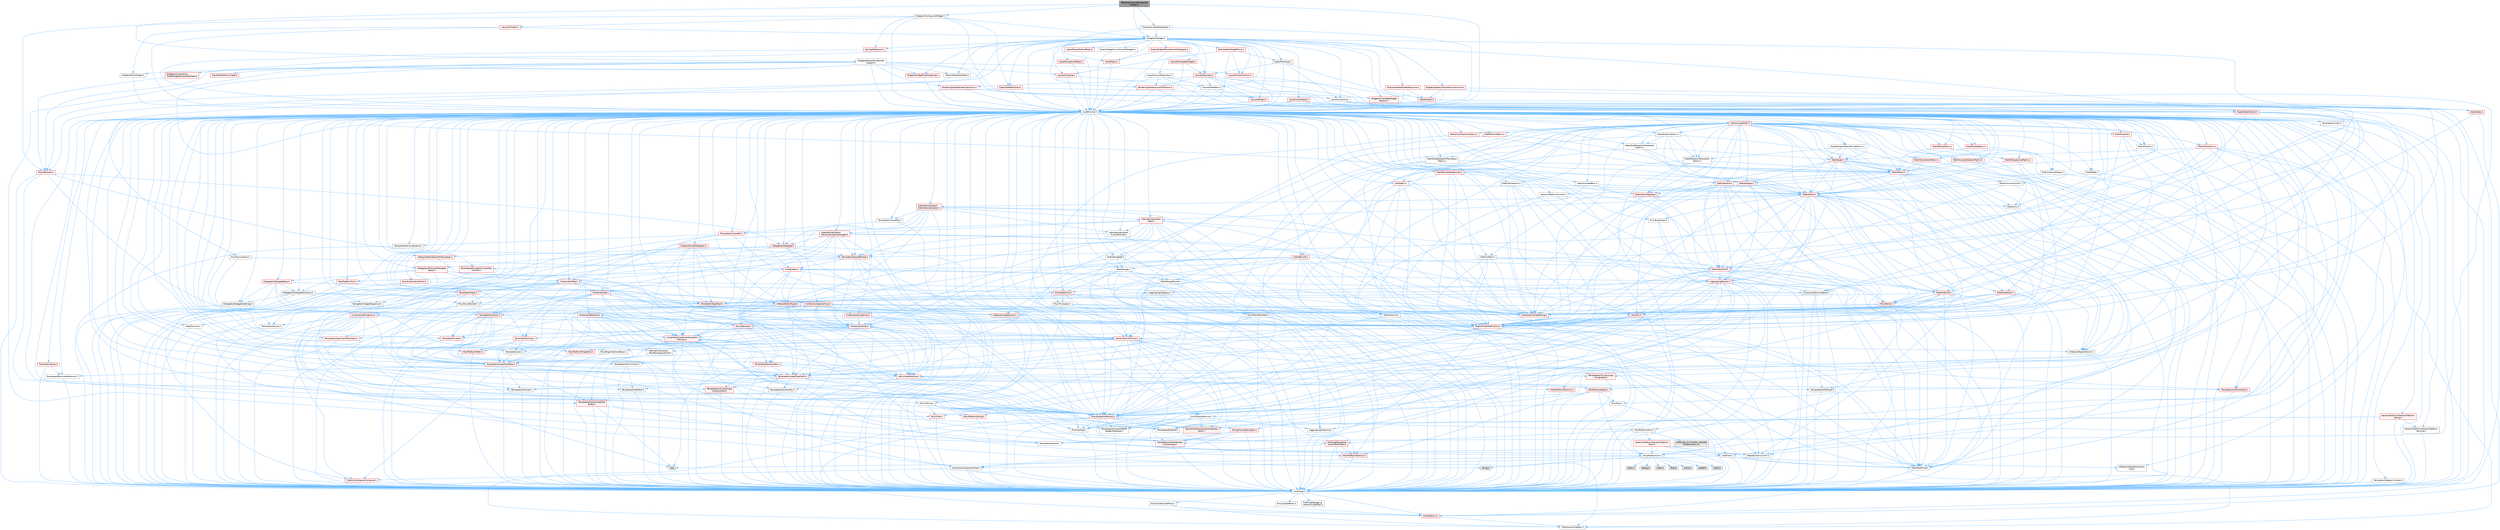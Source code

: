 digraph "SPerQualityLevelPropertiesWidget.h"
{
 // INTERACTIVE_SVG=YES
 // LATEX_PDF_SIZE
  bgcolor="transparent";
  edge [fontname=Helvetica,fontsize=10,labelfontname=Helvetica,labelfontsize=10];
  node [fontname=Helvetica,fontsize=10,shape=box,height=0.2,width=0.4];
  Node1 [id="Node000001",label="SPerQualityLevelProperties\lWidget.h",height=0.2,width=0.4,color="gray40", fillcolor="grey60", style="filled", fontcolor="black",tooltip=" "];
  Node1 -> Node2 [id="edge1_Node000001_Node000002",color="steelblue1",style="solid",tooltip=" "];
  Node2 [id="Node000002",label="CoreMinimal.h",height=0.2,width=0.4,color="grey40", fillcolor="white", style="filled",URL="$d7/d67/CoreMinimal_8h.html",tooltip=" "];
  Node2 -> Node3 [id="edge2_Node000002_Node000003",color="steelblue1",style="solid",tooltip=" "];
  Node3 [id="Node000003",label="CoreTypes.h",height=0.2,width=0.4,color="grey40", fillcolor="white", style="filled",URL="$dc/dec/CoreTypes_8h.html",tooltip=" "];
  Node3 -> Node4 [id="edge3_Node000003_Node000004",color="steelblue1",style="solid",tooltip=" "];
  Node4 [id="Node000004",label="HAL/Platform.h",height=0.2,width=0.4,color="red", fillcolor="#FFF0F0", style="filled",URL="$d9/dd0/Platform_8h.html",tooltip=" "];
  Node4 -> Node8 [id="edge4_Node000004_Node000008",color="steelblue1",style="solid",tooltip=" "];
  Node8 [id="Node000008",label="PreprocessorHelpers.h",height=0.2,width=0.4,color="grey40", fillcolor="white", style="filled",URL="$db/ddb/PreprocessorHelpers_8h.html",tooltip=" "];
  Node3 -> Node14 [id="edge5_Node000003_Node000014",color="steelblue1",style="solid",tooltip=" "];
  Node14 [id="Node000014",label="ProfilingDebugging\l/UMemoryDefines.h",height=0.2,width=0.4,color="grey40", fillcolor="white", style="filled",URL="$d2/da2/UMemoryDefines_8h.html",tooltip=" "];
  Node3 -> Node15 [id="edge6_Node000003_Node000015",color="steelblue1",style="solid",tooltip=" "];
  Node15 [id="Node000015",label="Misc/CoreMiscDefines.h",height=0.2,width=0.4,color="grey40", fillcolor="white", style="filled",URL="$da/d38/CoreMiscDefines_8h.html",tooltip=" "];
  Node15 -> Node4 [id="edge7_Node000015_Node000004",color="steelblue1",style="solid",tooltip=" "];
  Node15 -> Node8 [id="edge8_Node000015_Node000008",color="steelblue1",style="solid",tooltip=" "];
  Node3 -> Node16 [id="edge9_Node000003_Node000016",color="steelblue1",style="solid",tooltip=" "];
  Node16 [id="Node000016",label="Misc/CoreDefines.h",height=0.2,width=0.4,color="grey40", fillcolor="white", style="filled",URL="$d3/dd2/CoreDefines_8h.html",tooltip=" "];
  Node2 -> Node17 [id="edge10_Node000002_Node000017",color="steelblue1",style="solid",tooltip=" "];
  Node17 [id="Node000017",label="CoreFwd.h",height=0.2,width=0.4,color="grey40", fillcolor="white", style="filled",URL="$d1/d1e/CoreFwd_8h.html",tooltip=" "];
  Node17 -> Node3 [id="edge11_Node000017_Node000003",color="steelblue1",style="solid",tooltip=" "];
  Node17 -> Node18 [id="edge12_Node000017_Node000018",color="steelblue1",style="solid",tooltip=" "];
  Node18 [id="Node000018",label="Containers/ContainersFwd.h",height=0.2,width=0.4,color="grey40", fillcolor="white", style="filled",URL="$d4/d0a/ContainersFwd_8h.html",tooltip=" "];
  Node18 -> Node4 [id="edge13_Node000018_Node000004",color="steelblue1",style="solid",tooltip=" "];
  Node18 -> Node3 [id="edge14_Node000018_Node000003",color="steelblue1",style="solid",tooltip=" "];
  Node18 -> Node19 [id="edge15_Node000018_Node000019",color="steelblue1",style="solid",tooltip=" "];
  Node19 [id="Node000019",label="Traits/IsContiguousContainer.h",height=0.2,width=0.4,color="red", fillcolor="#FFF0F0", style="filled",URL="$d5/d3c/IsContiguousContainer_8h.html",tooltip=" "];
  Node19 -> Node3 [id="edge16_Node000019_Node000003",color="steelblue1",style="solid",tooltip=" "];
  Node17 -> Node22 [id="edge17_Node000017_Node000022",color="steelblue1",style="solid",tooltip=" "];
  Node22 [id="Node000022",label="Math/MathFwd.h",height=0.2,width=0.4,color="grey40", fillcolor="white", style="filled",URL="$d2/d10/MathFwd_8h.html",tooltip=" "];
  Node22 -> Node4 [id="edge18_Node000022_Node000004",color="steelblue1",style="solid",tooltip=" "];
  Node17 -> Node23 [id="edge19_Node000017_Node000023",color="steelblue1",style="solid",tooltip=" "];
  Node23 [id="Node000023",label="UObject/UObjectHierarchy\lFwd.h",height=0.2,width=0.4,color="grey40", fillcolor="white", style="filled",URL="$d3/d13/UObjectHierarchyFwd_8h.html",tooltip=" "];
  Node2 -> Node23 [id="edge20_Node000002_Node000023",color="steelblue1",style="solid",tooltip=" "];
  Node2 -> Node18 [id="edge21_Node000002_Node000018",color="steelblue1",style="solid",tooltip=" "];
  Node2 -> Node24 [id="edge22_Node000002_Node000024",color="steelblue1",style="solid",tooltip=" "];
  Node24 [id="Node000024",label="Misc/VarArgs.h",height=0.2,width=0.4,color="grey40", fillcolor="white", style="filled",URL="$d5/d6f/VarArgs_8h.html",tooltip=" "];
  Node24 -> Node3 [id="edge23_Node000024_Node000003",color="steelblue1",style="solid",tooltip=" "];
  Node2 -> Node25 [id="edge24_Node000002_Node000025",color="steelblue1",style="solid",tooltip=" "];
  Node25 [id="Node000025",label="Logging/LogVerbosity.h",height=0.2,width=0.4,color="grey40", fillcolor="white", style="filled",URL="$d2/d8f/LogVerbosity_8h.html",tooltip=" "];
  Node25 -> Node3 [id="edge25_Node000025_Node000003",color="steelblue1",style="solid",tooltip=" "];
  Node2 -> Node26 [id="edge26_Node000002_Node000026",color="steelblue1",style="solid",tooltip=" "];
  Node26 [id="Node000026",label="Misc/OutputDevice.h",height=0.2,width=0.4,color="grey40", fillcolor="white", style="filled",URL="$d7/d32/OutputDevice_8h.html",tooltip=" "];
  Node26 -> Node17 [id="edge27_Node000026_Node000017",color="steelblue1",style="solid",tooltip=" "];
  Node26 -> Node3 [id="edge28_Node000026_Node000003",color="steelblue1",style="solid",tooltip=" "];
  Node26 -> Node25 [id="edge29_Node000026_Node000025",color="steelblue1",style="solid",tooltip=" "];
  Node26 -> Node24 [id="edge30_Node000026_Node000024",color="steelblue1",style="solid",tooltip=" "];
  Node26 -> Node27 [id="edge31_Node000026_Node000027",color="steelblue1",style="solid",tooltip=" "];
  Node27 [id="Node000027",label="Templates/IsArrayOrRefOf\lTypeByPredicate.h",height=0.2,width=0.4,color="grey40", fillcolor="white", style="filled",URL="$d6/da1/IsArrayOrRefOfTypeByPredicate_8h.html",tooltip=" "];
  Node27 -> Node3 [id="edge32_Node000027_Node000003",color="steelblue1",style="solid",tooltip=" "];
  Node26 -> Node28 [id="edge33_Node000026_Node000028",color="steelblue1",style="solid",tooltip=" "];
  Node28 [id="Node000028",label="Templates/IsValidVariadic\lFunctionArg.h",height=0.2,width=0.4,color="red", fillcolor="#FFF0F0", style="filled",URL="$d0/dc8/IsValidVariadicFunctionArg_8h.html",tooltip=" "];
  Node28 -> Node3 [id="edge34_Node000028_Node000003",color="steelblue1",style="solid",tooltip=" "];
  Node26 -> Node30 [id="edge35_Node000026_Node000030",color="steelblue1",style="solid",tooltip=" "];
  Node30 [id="Node000030",label="Traits/IsCharEncodingCompatible\lWith.h",height=0.2,width=0.4,color="red", fillcolor="#FFF0F0", style="filled",URL="$df/dd1/IsCharEncodingCompatibleWith_8h.html",tooltip=" "];
  Node2 -> Node32 [id="edge36_Node000002_Node000032",color="steelblue1",style="solid",tooltip=" "];
  Node32 [id="Node000032",label="HAL/PlatformCrt.h",height=0.2,width=0.4,color="grey40", fillcolor="white", style="filled",URL="$d8/d75/PlatformCrt_8h.html",tooltip=" "];
  Node32 -> Node33 [id="edge37_Node000032_Node000033",color="steelblue1",style="solid",tooltip=" "];
  Node33 [id="Node000033",label="new",height=0.2,width=0.4,color="grey60", fillcolor="#E0E0E0", style="filled",tooltip=" "];
  Node32 -> Node34 [id="edge38_Node000032_Node000034",color="steelblue1",style="solid",tooltip=" "];
  Node34 [id="Node000034",label="wchar.h",height=0.2,width=0.4,color="grey60", fillcolor="#E0E0E0", style="filled",tooltip=" "];
  Node32 -> Node35 [id="edge39_Node000032_Node000035",color="steelblue1",style="solid",tooltip=" "];
  Node35 [id="Node000035",label="stddef.h",height=0.2,width=0.4,color="grey60", fillcolor="#E0E0E0", style="filled",tooltip=" "];
  Node32 -> Node36 [id="edge40_Node000032_Node000036",color="steelblue1",style="solid",tooltip=" "];
  Node36 [id="Node000036",label="stdlib.h",height=0.2,width=0.4,color="grey60", fillcolor="#E0E0E0", style="filled",tooltip=" "];
  Node32 -> Node37 [id="edge41_Node000032_Node000037",color="steelblue1",style="solid",tooltip=" "];
  Node37 [id="Node000037",label="stdio.h",height=0.2,width=0.4,color="grey60", fillcolor="#E0E0E0", style="filled",tooltip=" "];
  Node32 -> Node38 [id="edge42_Node000032_Node000038",color="steelblue1",style="solid",tooltip=" "];
  Node38 [id="Node000038",label="stdarg.h",height=0.2,width=0.4,color="grey60", fillcolor="#E0E0E0", style="filled",tooltip=" "];
  Node32 -> Node39 [id="edge43_Node000032_Node000039",color="steelblue1",style="solid",tooltip=" "];
  Node39 [id="Node000039",label="math.h",height=0.2,width=0.4,color="grey60", fillcolor="#E0E0E0", style="filled",tooltip=" "];
  Node32 -> Node40 [id="edge44_Node000032_Node000040",color="steelblue1",style="solid",tooltip=" "];
  Node40 [id="Node000040",label="float.h",height=0.2,width=0.4,color="grey60", fillcolor="#E0E0E0", style="filled",tooltip=" "];
  Node32 -> Node41 [id="edge45_Node000032_Node000041",color="steelblue1",style="solid",tooltip=" "];
  Node41 [id="Node000041",label="string.h",height=0.2,width=0.4,color="grey60", fillcolor="#E0E0E0", style="filled",tooltip=" "];
  Node2 -> Node42 [id="edge46_Node000002_Node000042",color="steelblue1",style="solid",tooltip=" "];
  Node42 [id="Node000042",label="HAL/PlatformMisc.h",height=0.2,width=0.4,color="grey40", fillcolor="white", style="filled",URL="$d0/df5/PlatformMisc_8h.html",tooltip=" "];
  Node42 -> Node3 [id="edge47_Node000042_Node000003",color="steelblue1",style="solid",tooltip=" "];
  Node42 -> Node43 [id="edge48_Node000042_Node000043",color="steelblue1",style="solid",tooltip=" "];
  Node43 [id="Node000043",label="GenericPlatform/GenericPlatform\lMisc.h",height=0.2,width=0.4,color="red", fillcolor="#FFF0F0", style="filled",URL="$db/d9a/GenericPlatformMisc_8h.html",tooltip=" "];
  Node43 -> Node17 [id="edge49_Node000043_Node000017",color="steelblue1",style="solid",tooltip=" "];
  Node43 -> Node3 [id="edge50_Node000043_Node000003",color="steelblue1",style="solid",tooltip=" "];
  Node43 -> Node32 [id="edge51_Node000043_Node000032",color="steelblue1",style="solid",tooltip=" "];
  Node43 -> Node47 [id="edge52_Node000043_Node000047",color="steelblue1",style="solid",tooltip=" "];
  Node47 [id="Node000047",label="Math/NumericLimits.h",height=0.2,width=0.4,color="grey40", fillcolor="white", style="filled",URL="$df/d1b/NumericLimits_8h.html",tooltip=" "];
  Node47 -> Node3 [id="edge53_Node000047_Node000003",color="steelblue1",style="solid",tooltip=" "];
  Node42 -> Node52 [id="edge54_Node000042_Node000052",color="steelblue1",style="solid",tooltip=" "];
  Node52 [id="Node000052",label="COMPILED_PLATFORM_HEADER\l(PlatformMisc.h)",height=0.2,width=0.4,color="grey60", fillcolor="#E0E0E0", style="filled",tooltip=" "];
  Node42 -> Node53 [id="edge55_Node000042_Node000053",color="steelblue1",style="solid",tooltip=" "];
  Node53 [id="Node000053",label="ProfilingDebugging\l/CpuProfilerTrace.h",height=0.2,width=0.4,color="red", fillcolor="#FFF0F0", style="filled",URL="$da/dcb/CpuProfilerTrace_8h.html",tooltip=" "];
  Node53 -> Node3 [id="edge56_Node000053_Node000003",color="steelblue1",style="solid",tooltip=" "];
  Node53 -> Node18 [id="edge57_Node000053_Node000018",color="steelblue1",style="solid",tooltip=" "];
  Node53 -> Node54 [id="edge58_Node000053_Node000054",color="steelblue1",style="solid",tooltip=" "];
  Node54 [id="Node000054",label="HAL/PlatformAtomics.h",height=0.2,width=0.4,color="red", fillcolor="#FFF0F0", style="filled",URL="$d3/d36/PlatformAtomics_8h.html",tooltip=" "];
  Node54 -> Node3 [id="edge59_Node000054_Node000003",color="steelblue1",style="solid",tooltip=" "];
  Node53 -> Node8 [id="edge60_Node000053_Node000008",color="steelblue1",style="solid",tooltip=" "];
  Node2 -> Node61 [id="edge61_Node000002_Node000061",color="steelblue1",style="solid",tooltip=" "];
  Node61 [id="Node000061",label="Misc/AssertionMacros.h",height=0.2,width=0.4,color="red", fillcolor="#FFF0F0", style="filled",URL="$d0/dfa/AssertionMacros_8h.html",tooltip=" "];
  Node61 -> Node3 [id="edge62_Node000061_Node000003",color="steelblue1",style="solid",tooltip=" "];
  Node61 -> Node4 [id="edge63_Node000061_Node000004",color="steelblue1",style="solid",tooltip=" "];
  Node61 -> Node42 [id="edge64_Node000061_Node000042",color="steelblue1",style="solid",tooltip=" "];
  Node61 -> Node8 [id="edge65_Node000061_Node000008",color="steelblue1",style="solid",tooltip=" "];
  Node61 -> Node62 [id="edge66_Node000061_Node000062",color="steelblue1",style="solid",tooltip=" "];
  Node62 [id="Node000062",label="Templates/EnableIf.h",height=0.2,width=0.4,color="grey40", fillcolor="white", style="filled",URL="$d7/d60/EnableIf_8h.html",tooltip=" "];
  Node62 -> Node3 [id="edge67_Node000062_Node000003",color="steelblue1",style="solid",tooltip=" "];
  Node61 -> Node27 [id="edge68_Node000061_Node000027",color="steelblue1",style="solid",tooltip=" "];
  Node61 -> Node28 [id="edge69_Node000061_Node000028",color="steelblue1",style="solid",tooltip=" "];
  Node61 -> Node30 [id="edge70_Node000061_Node000030",color="steelblue1",style="solid",tooltip=" "];
  Node61 -> Node24 [id="edge71_Node000061_Node000024",color="steelblue1",style="solid",tooltip=" "];
  Node61 -> Node63 [id="edge72_Node000061_Node000063",color="steelblue1",style="solid",tooltip=" "];
  Node63 [id="Node000063",label="String/FormatStringSan.h",height=0.2,width=0.4,color="red", fillcolor="#FFF0F0", style="filled",URL="$d3/d8b/FormatStringSan_8h.html",tooltip=" "];
  Node63 -> Node3 [id="edge73_Node000063_Node000003",color="steelblue1",style="solid",tooltip=" "];
  Node63 -> Node65 [id="edge74_Node000063_Node000065",color="steelblue1",style="solid",tooltip=" "];
  Node65 [id="Node000065",label="Templates/Identity.h",height=0.2,width=0.4,color="grey40", fillcolor="white", style="filled",URL="$d0/dd5/Identity_8h.html",tooltip=" "];
  Node63 -> Node28 [id="edge75_Node000063_Node000028",color="steelblue1",style="solid",tooltip=" "];
  Node63 -> Node18 [id="edge76_Node000063_Node000018",color="steelblue1",style="solid",tooltip=" "];
  Node2 -> Node70 [id="edge77_Node000002_Node000070",color="steelblue1",style="solid",tooltip=" "];
  Node70 [id="Node000070",label="Templates/IsPointer.h",height=0.2,width=0.4,color="grey40", fillcolor="white", style="filled",URL="$d7/d05/IsPointer_8h.html",tooltip=" "];
  Node70 -> Node3 [id="edge78_Node000070_Node000003",color="steelblue1",style="solid",tooltip=" "];
  Node2 -> Node71 [id="edge79_Node000002_Node000071",color="steelblue1",style="solid",tooltip=" "];
  Node71 [id="Node000071",label="HAL/PlatformMemory.h",height=0.2,width=0.4,color="red", fillcolor="#FFF0F0", style="filled",URL="$de/d68/PlatformMemory_8h.html",tooltip=" "];
  Node71 -> Node3 [id="edge80_Node000071_Node000003",color="steelblue1",style="solid",tooltip=" "];
  Node2 -> Node54 [id="edge81_Node000002_Node000054",color="steelblue1",style="solid",tooltip=" "];
  Node2 -> Node76 [id="edge82_Node000002_Node000076",color="steelblue1",style="solid",tooltip=" "];
  Node76 [id="Node000076",label="Misc/Exec.h",height=0.2,width=0.4,color="grey40", fillcolor="white", style="filled",URL="$de/ddb/Exec_8h.html",tooltip=" "];
  Node76 -> Node3 [id="edge83_Node000076_Node000003",color="steelblue1",style="solid",tooltip=" "];
  Node76 -> Node61 [id="edge84_Node000076_Node000061",color="steelblue1",style="solid",tooltip=" "];
  Node2 -> Node77 [id="edge85_Node000002_Node000077",color="steelblue1",style="solid",tooltip=" "];
  Node77 [id="Node000077",label="HAL/MemoryBase.h",height=0.2,width=0.4,color="red", fillcolor="#FFF0F0", style="filled",URL="$d6/d9f/MemoryBase_8h.html",tooltip=" "];
  Node77 -> Node3 [id="edge86_Node000077_Node000003",color="steelblue1",style="solid",tooltip=" "];
  Node77 -> Node54 [id="edge87_Node000077_Node000054",color="steelblue1",style="solid",tooltip=" "];
  Node77 -> Node32 [id="edge88_Node000077_Node000032",color="steelblue1",style="solid",tooltip=" "];
  Node77 -> Node76 [id="edge89_Node000077_Node000076",color="steelblue1",style="solid",tooltip=" "];
  Node77 -> Node26 [id="edge90_Node000077_Node000026",color="steelblue1",style="solid",tooltip=" "];
  Node2 -> Node87 [id="edge91_Node000002_Node000087",color="steelblue1",style="solid",tooltip=" "];
  Node87 [id="Node000087",label="HAL/UnrealMemory.h",height=0.2,width=0.4,color="red", fillcolor="#FFF0F0", style="filled",URL="$d9/d96/UnrealMemory_8h.html",tooltip=" "];
  Node87 -> Node3 [id="edge92_Node000087_Node000003",color="steelblue1",style="solid",tooltip=" "];
  Node87 -> Node77 [id="edge93_Node000087_Node000077",color="steelblue1",style="solid",tooltip=" "];
  Node87 -> Node71 [id="edge94_Node000087_Node000071",color="steelblue1",style="solid",tooltip=" "];
  Node87 -> Node70 [id="edge95_Node000087_Node000070",color="steelblue1",style="solid",tooltip=" "];
  Node2 -> Node89 [id="edge96_Node000002_Node000089",color="steelblue1",style="solid",tooltip=" "];
  Node89 [id="Node000089",label="Templates/IsArithmetic.h",height=0.2,width=0.4,color="grey40", fillcolor="white", style="filled",URL="$d2/d5d/IsArithmetic_8h.html",tooltip=" "];
  Node89 -> Node3 [id="edge97_Node000089_Node000003",color="steelblue1",style="solid",tooltip=" "];
  Node2 -> Node83 [id="edge98_Node000002_Node000083",color="steelblue1",style="solid",tooltip=" "];
  Node83 [id="Node000083",label="Templates/AndOrNot.h",height=0.2,width=0.4,color="grey40", fillcolor="white", style="filled",URL="$db/d0a/AndOrNot_8h.html",tooltip=" "];
  Node83 -> Node3 [id="edge99_Node000083_Node000003",color="steelblue1",style="solid",tooltip=" "];
  Node2 -> Node90 [id="edge100_Node000002_Node000090",color="steelblue1",style="solid",tooltip=" "];
  Node90 [id="Node000090",label="Templates/IsPODType.h",height=0.2,width=0.4,color="grey40", fillcolor="white", style="filled",URL="$d7/db1/IsPODType_8h.html",tooltip=" "];
  Node90 -> Node3 [id="edge101_Node000090_Node000003",color="steelblue1",style="solid",tooltip=" "];
  Node2 -> Node91 [id="edge102_Node000002_Node000091",color="steelblue1",style="solid",tooltip=" "];
  Node91 [id="Node000091",label="Templates/IsUECoreType.h",height=0.2,width=0.4,color="red", fillcolor="#FFF0F0", style="filled",URL="$d1/db8/IsUECoreType_8h.html",tooltip=" "];
  Node91 -> Node3 [id="edge103_Node000091_Node000003",color="steelblue1",style="solid",tooltip=" "];
  Node2 -> Node84 [id="edge104_Node000002_Node000084",color="steelblue1",style="solid",tooltip=" "];
  Node84 [id="Node000084",label="Templates/IsTriviallyCopy\lConstructible.h",height=0.2,width=0.4,color="red", fillcolor="#FFF0F0", style="filled",URL="$d3/d78/IsTriviallyCopyConstructible_8h.html",tooltip=" "];
  Node84 -> Node3 [id="edge105_Node000084_Node000003",color="steelblue1",style="solid",tooltip=" "];
  Node2 -> Node92 [id="edge106_Node000002_Node000092",color="steelblue1",style="solid",tooltip=" "];
  Node92 [id="Node000092",label="Templates/UnrealTypeTraits.h",height=0.2,width=0.4,color="red", fillcolor="#FFF0F0", style="filled",URL="$d2/d2d/UnrealTypeTraits_8h.html",tooltip=" "];
  Node92 -> Node3 [id="edge107_Node000092_Node000003",color="steelblue1",style="solid",tooltip=" "];
  Node92 -> Node70 [id="edge108_Node000092_Node000070",color="steelblue1",style="solid",tooltip=" "];
  Node92 -> Node61 [id="edge109_Node000092_Node000061",color="steelblue1",style="solid",tooltip=" "];
  Node92 -> Node83 [id="edge110_Node000092_Node000083",color="steelblue1",style="solid",tooltip=" "];
  Node92 -> Node62 [id="edge111_Node000092_Node000062",color="steelblue1",style="solid",tooltip=" "];
  Node92 -> Node89 [id="edge112_Node000092_Node000089",color="steelblue1",style="solid",tooltip=" "];
  Node92 -> Node90 [id="edge113_Node000092_Node000090",color="steelblue1",style="solid",tooltip=" "];
  Node92 -> Node91 [id="edge114_Node000092_Node000091",color="steelblue1",style="solid",tooltip=" "];
  Node92 -> Node84 [id="edge115_Node000092_Node000084",color="steelblue1",style="solid",tooltip=" "];
  Node2 -> Node62 [id="edge116_Node000002_Node000062",color="steelblue1",style="solid",tooltip=" "];
  Node2 -> Node94 [id="edge117_Node000002_Node000094",color="steelblue1",style="solid",tooltip=" "];
  Node94 [id="Node000094",label="Templates/RemoveReference.h",height=0.2,width=0.4,color="grey40", fillcolor="white", style="filled",URL="$da/dbe/RemoveReference_8h.html",tooltip=" "];
  Node94 -> Node3 [id="edge118_Node000094_Node000003",color="steelblue1",style="solid",tooltip=" "];
  Node2 -> Node95 [id="edge119_Node000002_Node000095",color="steelblue1",style="solid",tooltip=" "];
  Node95 [id="Node000095",label="Templates/IntegralConstant.h",height=0.2,width=0.4,color="grey40", fillcolor="white", style="filled",URL="$db/d1b/IntegralConstant_8h.html",tooltip=" "];
  Node95 -> Node3 [id="edge120_Node000095_Node000003",color="steelblue1",style="solid",tooltip=" "];
  Node2 -> Node96 [id="edge121_Node000002_Node000096",color="steelblue1",style="solid",tooltip=" "];
  Node96 [id="Node000096",label="Templates/IsClass.h",height=0.2,width=0.4,color="grey40", fillcolor="white", style="filled",URL="$db/dcb/IsClass_8h.html",tooltip=" "];
  Node96 -> Node3 [id="edge122_Node000096_Node000003",color="steelblue1",style="solid",tooltip=" "];
  Node2 -> Node97 [id="edge123_Node000002_Node000097",color="steelblue1",style="solid",tooltip=" "];
  Node97 [id="Node000097",label="Templates/TypeCompatible\lBytes.h",height=0.2,width=0.4,color="red", fillcolor="#FFF0F0", style="filled",URL="$df/d0a/TypeCompatibleBytes_8h.html",tooltip=" "];
  Node97 -> Node3 [id="edge124_Node000097_Node000003",color="steelblue1",style="solid",tooltip=" "];
  Node97 -> Node41 [id="edge125_Node000097_Node000041",color="steelblue1",style="solid",tooltip=" "];
  Node97 -> Node33 [id="edge126_Node000097_Node000033",color="steelblue1",style="solid",tooltip=" "];
  Node2 -> Node19 [id="edge127_Node000002_Node000019",color="steelblue1",style="solid",tooltip=" "];
  Node2 -> Node98 [id="edge128_Node000002_Node000098",color="steelblue1",style="solid",tooltip=" "];
  Node98 [id="Node000098",label="Templates/UnrealTemplate.h",height=0.2,width=0.4,color="red", fillcolor="#FFF0F0", style="filled",URL="$d4/d24/UnrealTemplate_8h.html",tooltip=" "];
  Node98 -> Node3 [id="edge129_Node000098_Node000003",color="steelblue1",style="solid",tooltip=" "];
  Node98 -> Node70 [id="edge130_Node000098_Node000070",color="steelblue1",style="solid",tooltip=" "];
  Node98 -> Node87 [id="edge131_Node000098_Node000087",color="steelblue1",style="solid",tooltip=" "];
  Node98 -> Node92 [id="edge132_Node000098_Node000092",color="steelblue1",style="solid",tooltip=" "];
  Node98 -> Node94 [id="edge133_Node000098_Node000094",color="steelblue1",style="solid",tooltip=" "];
  Node98 -> Node97 [id="edge134_Node000098_Node000097",color="steelblue1",style="solid",tooltip=" "];
  Node98 -> Node65 [id="edge135_Node000098_Node000065",color="steelblue1",style="solid",tooltip=" "];
  Node98 -> Node19 [id="edge136_Node000098_Node000019",color="steelblue1",style="solid",tooltip=" "];
  Node2 -> Node47 [id="edge137_Node000002_Node000047",color="steelblue1",style="solid",tooltip=" "];
  Node2 -> Node102 [id="edge138_Node000002_Node000102",color="steelblue1",style="solid",tooltip=" "];
  Node102 [id="Node000102",label="HAL/PlatformMath.h",height=0.2,width=0.4,color="red", fillcolor="#FFF0F0", style="filled",URL="$dc/d53/PlatformMath_8h.html",tooltip=" "];
  Node102 -> Node3 [id="edge139_Node000102_Node000003",color="steelblue1",style="solid",tooltip=" "];
  Node2 -> Node85 [id="edge140_Node000002_Node000085",color="steelblue1",style="solid",tooltip=" "];
  Node85 [id="Node000085",label="Templates/IsTriviallyCopy\lAssignable.h",height=0.2,width=0.4,color="red", fillcolor="#FFF0F0", style="filled",URL="$d2/df2/IsTriviallyCopyAssignable_8h.html",tooltip=" "];
  Node85 -> Node3 [id="edge141_Node000085_Node000003",color="steelblue1",style="solid",tooltip=" "];
  Node2 -> Node110 [id="edge142_Node000002_Node000110",color="steelblue1",style="solid",tooltip=" "];
  Node110 [id="Node000110",label="Templates/MemoryOps.h",height=0.2,width=0.4,color="red", fillcolor="#FFF0F0", style="filled",URL="$db/dea/MemoryOps_8h.html",tooltip=" "];
  Node110 -> Node3 [id="edge143_Node000110_Node000003",color="steelblue1",style="solid",tooltip=" "];
  Node110 -> Node87 [id="edge144_Node000110_Node000087",color="steelblue1",style="solid",tooltip=" "];
  Node110 -> Node85 [id="edge145_Node000110_Node000085",color="steelblue1",style="solid",tooltip=" "];
  Node110 -> Node84 [id="edge146_Node000110_Node000084",color="steelblue1",style="solid",tooltip=" "];
  Node110 -> Node92 [id="edge147_Node000110_Node000092",color="steelblue1",style="solid",tooltip=" "];
  Node110 -> Node33 [id="edge148_Node000110_Node000033",color="steelblue1",style="solid",tooltip=" "];
  Node2 -> Node111 [id="edge149_Node000002_Node000111",color="steelblue1",style="solid",tooltip=" "];
  Node111 [id="Node000111",label="Containers/ContainerAllocation\lPolicies.h",height=0.2,width=0.4,color="red", fillcolor="#FFF0F0", style="filled",URL="$d7/dff/ContainerAllocationPolicies_8h.html",tooltip=" "];
  Node111 -> Node3 [id="edge150_Node000111_Node000003",color="steelblue1",style="solid",tooltip=" "];
  Node111 -> Node111 [id="edge151_Node000111_Node000111",color="steelblue1",style="solid",tooltip=" "];
  Node111 -> Node102 [id="edge152_Node000111_Node000102",color="steelblue1",style="solid",tooltip=" "];
  Node111 -> Node87 [id="edge153_Node000111_Node000087",color="steelblue1",style="solid",tooltip=" "];
  Node111 -> Node47 [id="edge154_Node000111_Node000047",color="steelblue1",style="solid",tooltip=" "];
  Node111 -> Node61 [id="edge155_Node000111_Node000061",color="steelblue1",style="solid",tooltip=" "];
  Node111 -> Node110 [id="edge156_Node000111_Node000110",color="steelblue1",style="solid",tooltip=" "];
  Node111 -> Node97 [id="edge157_Node000111_Node000097",color="steelblue1",style="solid",tooltip=" "];
  Node2 -> Node114 [id="edge158_Node000002_Node000114",color="steelblue1",style="solid",tooltip=" "];
  Node114 [id="Node000114",label="Templates/IsEnumClass.h",height=0.2,width=0.4,color="grey40", fillcolor="white", style="filled",URL="$d7/d15/IsEnumClass_8h.html",tooltip=" "];
  Node114 -> Node3 [id="edge159_Node000114_Node000003",color="steelblue1",style="solid",tooltip=" "];
  Node114 -> Node83 [id="edge160_Node000114_Node000083",color="steelblue1",style="solid",tooltip=" "];
  Node2 -> Node115 [id="edge161_Node000002_Node000115",color="steelblue1",style="solid",tooltip=" "];
  Node115 [id="Node000115",label="HAL/PlatformProperties.h",height=0.2,width=0.4,color="red", fillcolor="#FFF0F0", style="filled",URL="$d9/db0/PlatformProperties_8h.html",tooltip=" "];
  Node115 -> Node3 [id="edge162_Node000115_Node000003",color="steelblue1",style="solid",tooltip=" "];
  Node2 -> Node118 [id="edge163_Node000002_Node000118",color="steelblue1",style="solid",tooltip=" "];
  Node118 [id="Node000118",label="Misc/EngineVersionBase.h",height=0.2,width=0.4,color="grey40", fillcolor="white", style="filled",URL="$d5/d2b/EngineVersionBase_8h.html",tooltip=" "];
  Node118 -> Node3 [id="edge164_Node000118_Node000003",color="steelblue1",style="solid",tooltip=" "];
  Node2 -> Node119 [id="edge165_Node000002_Node000119",color="steelblue1",style="solid",tooltip=" "];
  Node119 [id="Node000119",label="Internationalization\l/TextNamespaceFwd.h",height=0.2,width=0.4,color="grey40", fillcolor="white", style="filled",URL="$d8/d97/TextNamespaceFwd_8h.html",tooltip=" "];
  Node119 -> Node3 [id="edge166_Node000119_Node000003",color="steelblue1",style="solid",tooltip=" "];
  Node2 -> Node120 [id="edge167_Node000002_Node000120",color="steelblue1",style="solid",tooltip=" "];
  Node120 [id="Node000120",label="Serialization/Archive.h",height=0.2,width=0.4,color="red", fillcolor="#FFF0F0", style="filled",URL="$d7/d3b/Archive_8h.html",tooltip=" "];
  Node120 -> Node17 [id="edge168_Node000120_Node000017",color="steelblue1",style="solid",tooltip=" "];
  Node120 -> Node3 [id="edge169_Node000120_Node000003",color="steelblue1",style="solid",tooltip=" "];
  Node120 -> Node115 [id="edge170_Node000120_Node000115",color="steelblue1",style="solid",tooltip=" "];
  Node120 -> Node119 [id="edge171_Node000120_Node000119",color="steelblue1",style="solid",tooltip=" "];
  Node120 -> Node22 [id="edge172_Node000120_Node000022",color="steelblue1",style="solid",tooltip=" "];
  Node120 -> Node61 [id="edge173_Node000120_Node000061",color="steelblue1",style="solid",tooltip=" "];
  Node120 -> Node118 [id="edge174_Node000120_Node000118",color="steelblue1",style="solid",tooltip=" "];
  Node120 -> Node24 [id="edge175_Node000120_Node000024",color="steelblue1",style="solid",tooltip=" "];
  Node120 -> Node62 [id="edge176_Node000120_Node000062",color="steelblue1",style="solid",tooltip=" "];
  Node120 -> Node27 [id="edge177_Node000120_Node000027",color="steelblue1",style="solid",tooltip=" "];
  Node120 -> Node114 [id="edge178_Node000120_Node000114",color="steelblue1",style="solid",tooltip=" "];
  Node120 -> Node28 [id="edge179_Node000120_Node000028",color="steelblue1",style="solid",tooltip=" "];
  Node120 -> Node98 [id="edge180_Node000120_Node000098",color="steelblue1",style="solid",tooltip=" "];
  Node120 -> Node30 [id="edge181_Node000120_Node000030",color="steelblue1",style="solid",tooltip=" "];
  Node120 -> Node123 [id="edge182_Node000120_Node000123",color="steelblue1",style="solid",tooltip=" "];
  Node123 [id="Node000123",label="UObject/ObjectVersion.h",height=0.2,width=0.4,color="grey40", fillcolor="white", style="filled",URL="$da/d63/ObjectVersion_8h.html",tooltip=" "];
  Node123 -> Node3 [id="edge183_Node000123_Node000003",color="steelblue1",style="solid",tooltip=" "];
  Node2 -> Node124 [id="edge184_Node000002_Node000124",color="steelblue1",style="solid",tooltip=" "];
  Node124 [id="Node000124",label="Templates/Less.h",height=0.2,width=0.4,color="grey40", fillcolor="white", style="filled",URL="$de/dc8/Less_8h.html",tooltip=" "];
  Node124 -> Node3 [id="edge185_Node000124_Node000003",color="steelblue1",style="solid",tooltip=" "];
  Node124 -> Node98 [id="edge186_Node000124_Node000098",color="steelblue1",style="solid",tooltip=" "];
  Node2 -> Node125 [id="edge187_Node000002_Node000125",color="steelblue1",style="solid",tooltip=" "];
  Node125 [id="Node000125",label="Templates/Sorting.h",height=0.2,width=0.4,color="red", fillcolor="#FFF0F0", style="filled",URL="$d3/d9e/Sorting_8h.html",tooltip=" "];
  Node125 -> Node3 [id="edge188_Node000125_Node000003",color="steelblue1",style="solid",tooltip=" "];
  Node125 -> Node102 [id="edge189_Node000125_Node000102",color="steelblue1",style="solid",tooltip=" "];
  Node125 -> Node124 [id="edge190_Node000125_Node000124",color="steelblue1",style="solid",tooltip=" "];
  Node2 -> Node136 [id="edge191_Node000002_Node000136",color="steelblue1",style="solid",tooltip=" "];
  Node136 [id="Node000136",label="Misc/Char.h",height=0.2,width=0.4,color="red", fillcolor="#FFF0F0", style="filled",URL="$d0/d58/Char_8h.html",tooltip=" "];
  Node136 -> Node3 [id="edge192_Node000136_Node000003",color="steelblue1",style="solid",tooltip=" "];
  Node2 -> Node139 [id="edge193_Node000002_Node000139",color="steelblue1",style="solid",tooltip=" "];
  Node139 [id="Node000139",label="GenericPlatform/GenericPlatform\lStricmp.h",height=0.2,width=0.4,color="grey40", fillcolor="white", style="filled",URL="$d2/d86/GenericPlatformStricmp_8h.html",tooltip=" "];
  Node139 -> Node3 [id="edge194_Node000139_Node000003",color="steelblue1",style="solid",tooltip=" "];
  Node2 -> Node140 [id="edge195_Node000002_Node000140",color="steelblue1",style="solid",tooltip=" "];
  Node140 [id="Node000140",label="GenericPlatform/GenericPlatform\lString.h",height=0.2,width=0.4,color="red", fillcolor="#FFF0F0", style="filled",URL="$dd/d20/GenericPlatformString_8h.html",tooltip=" "];
  Node140 -> Node3 [id="edge196_Node000140_Node000003",color="steelblue1",style="solid",tooltip=" "];
  Node140 -> Node139 [id="edge197_Node000140_Node000139",color="steelblue1",style="solid",tooltip=" "];
  Node140 -> Node62 [id="edge198_Node000140_Node000062",color="steelblue1",style="solid",tooltip=" "];
  Node140 -> Node30 [id="edge199_Node000140_Node000030",color="steelblue1",style="solid",tooltip=" "];
  Node2 -> Node73 [id="edge200_Node000002_Node000073",color="steelblue1",style="solid",tooltip=" "];
  Node73 [id="Node000073",label="HAL/PlatformString.h",height=0.2,width=0.4,color="red", fillcolor="#FFF0F0", style="filled",URL="$db/db5/PlatformString_8h.html",tooltip=" "];
  Node73 -> Node3 [id="edge201_Node000073_Node000003",color="steelblue1",style="solid",tooltip=" "];
  Node2 -> Node143 [id="edge202_Node000002_Node000143",color="steelblue1",style="solid",tooltip=" "];
  Node143 [id="Node000143",label="Misc/CString.h",height=0.2,width=0.4,color="grey40", fillcolor="white", style="filled",URL="$d2/d49/CString_8h.html",tooltip=" "];
  Node143 -> Node3 [id="edge203_Node000143_Node000003",color="steelblue1",style="solid",tooltip=" "];
  Node143 -> Node32 [id="edge204_Node000143_Node000032",color="steelblue1",style="solid",tooltip=" "];
  Node143 -> Node73 [id="edge205_Node000143_Node000073",color="steelblue1",style="solid",tooltip=" "];
  Node143 -> Node61 [id="edge206_Node000143_Node000061",color="steelblue1",style="solid",tooltip=" "];
  Node143 -> Node136 [id="edge207_Node000143_Node000136",color="steelblue1",style="solid",tooltip=" "];
  Node143 -> Node24 [id="edge208_Node000143_Node000024",color="steelblue1",style="solid",tooltip=" "];
  Node143 -> Node27 [id="edge209_Node000143_Node000027",color="steelblue1",style="solid",tooltip=" "];
  Node143 -> Node28 [id="edge210_Node000143_Node000028",color="steelblue1",style="solid",tooltip=" "];
  Node143 -> Node30 [id="edge211_Node000143_Node000030",color="steelblue1",style="solid",tooltip=" "];
  Node2 -> Node144 [id="edge212_Node000002_Node000144",color="steelblue1",style="solid",tooltip=" "];
  Node144 [id="Node000144",label="Misc/Crc.h",height=0.2,width=0.4,color="red", fillcolor="#FFF0F0", style="filled",URL="$d4/dd2/Crc_8h.html",tooltip=" "];
  Node144 -> Node3 [id="edge213_Node000144_Node000003",color="steelblue1",style="solid",tooltip=" "];
  Node144 -> Node73 [id="edge214_Node000144_Node000073",color="steelblue1",style="solid",tooltip=" "];
  Node144 -> Node61 [id="edge215_Node000144_Node000061",color="steelblue1",style="solid",tooltip=" "];
  Node144 -> Node143 [id="edge216_Node000144_Node000143",color="steelblue1",style="solid",tooltip=" "];
  Node144 -> Node136 [id="edge217_Node000144_Node000136",color="steelblue1",style="solid",tooltip=" "];
  Node144 -> Node92 [id="edge218_Node000144_Node000092",color="steelblue1",style="solid",tooltip=" "];
  Node2 -> Node135 [id="edge219_Node000002_Node000135",color="steelblue1",style="solid",tooltip=" "];
  Node135 [id="Node000135",label="Math/UnrealMathUtility.h",height=0.2,width=0.4,color="red", fillcolor="#FFF0F0", style="filled",URL="$db/db8/UnrealMathUtility_8h.html",tooltip=" "];
  Node135 -> Node3 [id="edge220_Node000135_Node000003",color="steelblue1",style="solid",tooltip=" "];
  Node135 -> Node61 [id="edge221_Node000135_Node000061",color="steelblue1",style="solid",tooltip=" "];
  Node135 -> Node102 [id="edge222_Node000135_Node000102",color="steelblue1",style="solid",tooltip=" "];
  Node135 -> Node22 [id="edge223_Node000135_Node000022",color="steelblue1",style="solid",tooltip=" "];
  Node135 -> Node65 [id="edge224_Node000135_Node000065",color="steelblue1",style="solid",tooltip=" "];
  Node2 -> Node145 [id="edge225_Node000002_Node000145",color="steelblue1",style="solid",tooltip=" "];
  Node145 [id="Node000145",label="Containers/UnrealString.h",height=0.2,width=0.4,color="red", fillcolor="#FFF0F0", style="filled",URL="$d5/dba/UnrealString_8h.html",tooltip=" "];
  Node2 -> Node149 [id="edge226_Node000002_Node000149",color="steelblue1",style="solid",tooltip=" "];
  Node149 [id="Node000149",label="Containers/Array.h",height=0.2,width=0.4,color="red", fillcolor="#FFF0F0", style="filled",URL="$df/dd0/Array_8h.html",tooltip=" "];
  Node149 -> Node3 [id="edge227_Node000149_Node000003",color="steelblue1",style="solid",tooltip=" "];
  Node149 -> Node61 [id="edge228_Node000149_Node000061",color="steelblue1",style="solid",tooltip=" "];
  Node149 -> Node87 [id="edge229_Node000149_Node000087",color="steelblue1",style="solid",tooltip=" "];
  Node149 -> Node92 [id="edge230_Node000149_Node000092",color="steelblue1",style="solid",tooltip=" "];
  Node149 -> Node98 [id="edge231_Node000149_Node000098",color="steelblue1",style="solid",tooltip=" "];
  Node149 -> Node111 [id="edge232_Node000149_Node000111",color="steelblue1",style="solid",tooltip=" "];
  Node149 -> Node120 [id="edge233_Node000149_Node000120",color="steelblue1",style="solid",tooltip=" "];
  Node149 -> Node128 [id="edge234_Node000149_Node000128",color="steelblue1",style="solid",tooltip=" "];
  Node128 [id="Node000128",label="Templates/Invoke.h",height=0.2,width=0.4,color="red", fillcolor="#FFF0F0", style="filled",URL="$d7/deb/Invoke_8h.html",tooltip=" "];
  Node128 -> Node3 [id="edge235_Node000128_Node000003",color="steelblue1",style="solid",tooltip=" "];
  Node128 -> Node98 [id="edge236_Node000128_Node000098",color="steelblue1",style="solid",tooltip=" "];
  Node149 -> Node124 [id="edge237_Node000149_Node000124",color="steelblue1",style="solid",tooltip=" "];
  Node149 -> Node125 [id="edge238_Node000149_Node000125",color="steelblue1",style="solid",tooltip=" "];
  Node149 -> Node172 [id="edge239_Node000149_Node000172",color="steelblue1",style="solid",tooltip=" "];
  Node172 [id="Node000172",label="Templates/AlignmentTemplates.h",height=0.2,width=0.4,color="red", fillcolor="#FFF0F0", style="filled",URL="$dd/d32/AlignmentTemplates_8h.html",tooltip=" "];
  Node172 -> Node3 [id="edge240_Node000172_Node000003",color="steelblue1",style="solid",tooltip=" "];
  Node172 -> Node70 [id="edge241_Node000172_Node000070",color="steelblue1",style="solid",tooltip=" "];
  Node2 -> Node173 [id="edge242_Node000002_Node000173",color="steelblue1",style="solid",tooltip=" "];
  Node173 [id="Node000173",label="Misc/FrameNumber.h",height=0.2,width=0.4,color="grey40", fillcolor="white", style="filled",URL="$dd/dbd/FrameNumber_8h.html",tooltip=" "];
  Node173 -> Node3 [id="edge243_Node000173_Node000003",color="steelblue1",style="solid",tooltip=" "];
  Node173 -> Node47 [id="edge244_Node000173_Node000047",color="steelblue1",style="solid",tooltip=" "];
  Node173 -> Node135 [id="edge245_Node000173_Node000135",color="steelblue1",style="solid",tooltip=" "];
  Node173 -> Node62 [id="edge246_Node000173_Node000062",color="steelblue1",style="solid",tooltip=" "];
  Node173 -> Node92 [id="edge247_Node000173_Node000092",color="steelblue1",style="solid",tooltip=" "];
  Node2 -> Node174 [id="edge248_Node000002_Node000174",color="steelblue1",style="solid",tooltip=" "];
  Node174 [id="Node000174",label="Misc/Timespan.h",height=0.2,width=0.4,color="grey40", fillcolor="white", style="filled",URL="$da/dd9/Timespan_8h.html",tooltip=" "];
  Node174 -> Node3 [id="edge249_Node000174_Node000003",color="steelblue1",style="solid",tooltip=" "];
  Node174 -> Node175 [id="edge250_Node000174_Node000175",color="steelblue1",style="solid",tooltip=" "];
  Node175 [id="Node000175",label="Math/Interval.h",height=0.2,width=0.4,color="grey40", fillcolor="white", style="filled",URL="$d1/d55/Interval_8h.html",tooltip=" "];
  Node175 -> Node3 [id="edge251_Node000175_Node000003",color="steelblue1",style="solid",tooltip=" "];
  Node175 -> Node89 [id="edge252_Node000175_Node000089",color="steelblue1",style="solid",tooltip=" "];
  Node175 -> Node92 [id="edge253_Node000175_Node000092",color="steelblue1",style="solid",tooltip=" "];
  Node175 -> Node47 [id="edge254_Node000175_Node000047",color="steelblue1",style="solid",tooltip=" "];
  Node175 -> Node135 [id="edge255_Node000175_Node000135",color="steelblue1",style="solid",tooltip=" "];
  Node174 -> Node135 [id="edge256_Node000174_Node000135",color="steelblue1",style="solid",tooltip=" "];
  Node174 -> Node61 [id="edge257_Node000174_Node000061",color="steelblue1",style="solid",tooltip=" "];
  Node2 -> Node176 [id="edge258_Node000002_Node000176",color="steelblue1",style="solid",tooltip=" "];
  Node176 [id="Node000176",label="Containers/StringConv.h",height=0.2,width=0.4,color="red", fillcolor="#FFF0F0", style="filled",URL="$d3/ddf/StringConv_8h.html",tooltip=" "];
  Node176 -> Node3 [id="edge259_Node000176_Node000003",color="steelblue1",style="solid",tooltip=" "];
  Node176 -> Node61 [id="edge260_Node000176_Node000061",color="steelblue1",style="solid",tooltip=" "];
  Node176 -> Node111 [id="edge261_Node000176_Node000111",color="steelblue1",style="solid",tooltip=" "];
  Node176 -> Node149 [id="edge262_Node000176_Node000149",color="steelblue1",style="solid",tooltip=" "];
  Node176 -> Node143 [id="edge263_Node000176_Node000143",color="steelblue1",style="solid",tooltip=" "];
  Node176 -> Node177 [id="edge264_Node000176_Node000177",color="steelblue1",style="solid",tooltip=" "];
  Node177 [id="Node000177",label="Templates/IsArray.h",height=0.2,width=0.4,color="grey40", fillcolor="white", style="filled",URL="$d8/d8d/IsArray_8h.html",tooltip=" "];
  Node177 -> Node3 [id="edge265_Node000177_Node000003",color="steelblue1",style="solid",tooltip=" "];
  Node176 -> Node98 [id="edge266_Node000176_Node000098",color="steelblue1",style="solid",tooltip=" "];
  Node176 -> Node92 [id="edge267_Node000176_Node000092",color="steelblue1",style="solid",tooltip=" "];
  Node176 -> Node30 [id="edge268_Node000176_Node000030",color="steelblue1",style="solid",tooltip=" "];
  Node176 -> Node19 [id="edge269_Node000176_Node000019",color="steelblue1",style="solid",tooltip=" "];
  Node2 -> Node178 [id="edge270_Node000002_Node000178",color="steelblue1",style="solid",tooltip=" "];
  Node178 [id="Node000178",label="UObject/UnrealNames.h",height=0.2,width=0.4,color="red", fillcolor="#FFF0F0", style="filled",URL="$d8/db1/UnrealNames_8h.html",tooltip=" "];
  Node178 -> Node3 [id="edge271_Node000178_Node000003",color="steelblue1",style="solid",tooltip=" "];
  Node2 -> Node180 [id="edge272_Node000002_Node000180",color="steelblue1",style="solid",tooltip=" "];
  Node180 [id="Node000180",label="UObject/NameTypes.h",height=0.2,width=0.4,color="red", fillcolor="#FFF0F0", style="filled",URL="$d6/d35/NameTypes_8h.html",tooltip=" "];
  Node180 -> Node3 [id="edge273_Node000180_Node000003",color="steelblue1",style="solid",tooltip=" "];
  Node180 -> Node61 [id="edge274_Node000180_Node000061",color="steelblue1",style="solid",tooltip=" "];
  Node180 -> Node87 [id="edge275_Node000180_Node000087",color="steelblue1",style="solid",tooltip=" "];
  Node180 -> Node92 [id="edge276_Node000180_Node000092",color="steelblue1",style="solid",tooltip=" "];
  Node180 -> Node98 [id="edge277_Node000180_Node000098",color="steelblue1",style="solid",tooltip=" "];
  Node180 -> Node145 [id="edge278_Node000180_Node000145",color="steelblue1",style="solid",tooltip=" "];
  Node180 -> Node176 [id="edge279_Node000180_Node000176",color="steelblue1",style="solid",tooltip=" "];
  Node180 -> Node178 [id="edge280_Node000180_Node000178",color="steelblue1",style="solid",tooltip=" "];
  Node2 -> Node188 [id="edge281_Node000002_Node000188",color="steelblue1",style="solid",tooltip=" "];
  Node188 [id="Node000188",label="Misc/Parse.h",height=0.2,width=0.4,color="red", fillcolor="#FFF0F0", style="filled",URL="$dc/d71/Parse_8h.html",tooltip=" "];
  Node188 -> Node145 [id="edge282_Node000188_Node000145",color="steelblue1",style="solid",tooltip=" "];
  Node188 -> Node3 [id="edge283_Node000188_Node000003",color="steelblue1",style="solid",tooltip=" "];
  Node188 -> Node32 [id="edge284_Node000188_Node000032",color="steelblue1",style="solid",tooltip=" "];
  Node188 -> Node189 [id="edge285_Node000188_Node000189",color="steelblue1",style="solid",tooltip=" "];
  Node189 [id="Node000189",label="Templates/Function.h",height=0.2,width=0.4,color="red", fillcolor="#FFF0F0", style="filled",URL="$df/df5/Function_8h.html",tooltip=" "];
  Node189 -> Node3 [id="edge286_Node000189_Node000003",color="steelblue1",style="solid",tooltip=" "];
  Node189 -> Node61 [id="edge287_Node000189_Node000061",color="steelblue1",style="solid",tooltip=" "];
  Node189 -> Node87 [id="edge288_Node000189_Node000087",color="steelblue1",style="solid",tooltip=" "];
  Node189 -> Node92 [id="edge289_Node000189_Node000092",color="steelblue1",style="solid",tooltip=" "];
  Node189 -> Node128 [id="edge290_Node000189_Node000128",color="steelblue1",style="solid",tooltip=" "];
  Node189 -> Node98 [id="edge291_Node000189_Node000098",color="steelblue1",style="solid",tooltip=" "];
  Node189 -> Node135 [id="edge292_Node000189_Node000135",color="steelblue1",style="solid",tooltip=" "];
  Node189 -> Node33 [id="edge293_Node000189_Node000033",color="steelblue1",style="solid",tooltip=" "];
  Node2 -> Node172 [id="edge294_Node000002_Node000172",color="steelblue1",style="solid",tooltip=" "];
  Node2 -> Node191 [id="edge295_Node000002_Node000191",color="steelblue1",style="solid",tooltip=" "];
  Node191 [id="Node000191",label="Misc/StructBuilder.h",height=0.2,width=0.4,color="grey40", fillcolor="white", style="filled",URL="$d9/db3/StructBuilder_8h.html",tooltip=" "];
  Node191 -> Node3 [id="edge296_Node000191_Node000003",color="steelblue1",style="solid",tooltip=" "];
  Node191 -> Node135 [id="edge297_Node000191_Node000135",color="steelblue1",style="solid",tooltip=" "];
  Node191 -> Node172 [id="edge298_Node000191_Node000172",color="steelblue1",style="solid",tooltip=" "];
  Node2 -> Node104 [id="edge299_Node000002_Node000104",color="steelblue1",style="solid",tooltip=" "];
  Node104 [id="Node000104",label="Templates/Decay.h",height=0.2,width=0.4,color="red", fillcolor="#FFF0F0", style="filled",URL="$dd/d0f/Decay_8h.html",tooltip=" "];
  Node104 -> Node3 [id="edge300_Node000104_Node000003",color="steelblue1",style="solid",tooltip=" "];
  Node104 -> Node94 [id="edge301_Node000104_Node000094",color="steelblue1",style="solid",tooltip=" "];
  Node2 -> Node192 [id="edge302_Node000002_Node000192",color="steelblue1",style="solid",tooltip=" "];
  Node192 [id="Node000192",label="Templates/PointerIsConvertible\lFromTo.h",height=0.2,width=0.4,color="red", fillcolor="#FFF0F0", style="filled",URL="$d6/d65/PointerIsConvertibleFromTo_8h.html",tooltip=" "];
  Node192 -> Node3 [id="edge303_Node000192_Node000003",color="steelblue1",style="solid",tooltip=" "];
  Node2 -> Node128 [id="edge304_Node000002_Node000128",color="steelblue1",style="solid",tooltip=" "];
  Node2 -> Node189 [id="edge305_Node000002_Node000189",color="steelblue1",style="solid",tooltip=" "];
  Node2 -> Node161 [id="edge306_Node000002_Node000161",color="steelblue1",style="solid",tooltip=" "];
  Node161 [id="Node000161",label="Templates/TypeHash.h",height=0.2,width=0.4,color="red", fillcolor="#FFF0F0", style="filled",URL="$d1/d62/TypeHash_8h.html",tooltip=" "];
  Node161 -> Node3 [id="edge307_Node000161_Node000003",color="steelblue1",style="solid",tooltip=" "];
  Node161 -> Node144 [id="edge308_Node000161_Node000144",color="steelblue1",style="solid",tooltip=" "];
  Node2 -> Node193 [id="edge309_Node000002_Node000193",color="steelblue1",style="solid",tooltip=" "];
  Node193 [id="Node000193",label="Containers/ScriptArray.h",height=0.2,width=0.4,color="red", fillcolor="#FFF0F0", style="filled",URL="$dc/daf/ScriptArray_8h.html",tooltip=" "];
  Node193 -> Node3 [id="edge310_Node000193_Node000003",color="steelblue1",style="solid",tooltip=" "];
  Node193 -> Node61 [id="edge311_Node000193_Node000061",color="steelblue1",style="solid",tooltip=" "];
  Node193 -> Node87 [id="edge312_Node000193_Node000087",color="steelblue1",style="solid",tooltip=" "];
  Node193 -> Node111 [id="edge313_Node000193_Node000111",color="steelblue1",style="solid",tooltip=" "];
  Node193 -> Node149 [id="edge314_Node000193_Node000149",color="steelblue1",style="solid",tooltip=" "];
  Node2 -> Node194 [id="edge315_Node000002_Node000194",color="steelblue1",style="solid",tooltip=" "];
  Node194 [id="Node000194",label="Containers/BitArray.h",height=0.2,width=0.4,color="red", fillcolor="#FFF0F0", style="filled",URL="$d1/de4/BitArray_8h.html",tooltip=" "];
  Node194 -> Node111 [id="edge316_Node000194_Node000111",color="steelblue1",style="solid",tooltip=" "];
  Node194 -> Node3 [id="edge317_Node000194_Node000003",color="steelblue1",style="solid",tooltip=" "];
  Node194 -> Node54 [id="edge318_Node000194_Node000054",color="steelblue1",style="solid",tooltip=" "];
  Node194 -> Node87 [id="edge319_Node000194_Node000087",color="steelblue1",style="solid",tooltip=" "];
  Node194 -> Node135 [id="edge320_Node000194_Node000135",color="steelblue1",style="solid",tooltip=" "];
  Node194 -> Node61 [id="edge321_Node000194_Node000061",color="steelblue1",style="solid",tooltip=" "];
  Node194 -> Node120 [id="edge322_Node000194_Node000120",color="steelblue1",style="solid",tooltip=" "];
  Node194 -> Node62 [id="edge323_Node000194_Node000062",color="steelblue1",style="solid",tooltip=" "];
  Node194 -> Node128 [id="edge324_Node000194_Node000128",color="steelblue1",style="solid",tooltip=" "];
  Node194 -> Node98 [id="edge325_Node000194_Node000098",color="steelblue1",style="solid",tooltip=" "];
  Node194 -> Node92 [id="edge326_Node000194_Node000092",color="steelblue1",style="solid",tooltip=" "];
  Node2 -> Node195 [id="edge327_Node000002_Node000195",color="steelblue1",style="solid",tooltip=" "];
  Node195 [id="Node000195",label="Containers/SparseArray.h",height=0.2,width=0.4,color="red", fillcolor="#FFF0F0", style="filled",URL="$d5/dbf/SparseArray_8h.html",tooltip=" "];
  Node195 -> Node3 [id="edge328_Node000195_Node000003",color="steelblue1",style="solid",tooltip=" "];
  Node195 -> Node61 [id="edge329_Node000195_Node000061",color="steelblue1",style="solid",tooltip=" "];
  Node195 -> Node87 [id="edge330_Node000195_Node000087",color="steelblue1",style="solid",tooltip=" "];
  Node195 -> Node92 [id="edge331_Node000195_Node000092",color="steelblue1",style="solid",tooltip=" "];
  Node195 -> Node98 [id="edge332_Node000195_Node000098",color="steelblue1",style="solid",tooltip=" "];
  Node195 -> Node111 [id="edge333_Node000195_Node000111",color="steelblue1",style="solid",tooltip=" "];
  Node195 -> Node124 [id="edge334_Node000195_Node000124",color="steelblue1",style="solid",tooltip=" "];
  Node195 -> Node149 [id="edge335_Node000195_Node000149",color="steelblue1",style="solid",tooltip=" "];
  Node195 -> Node135 [id="edge336_Node000195_Node000135",color="steelblue1",style="solid",tooltip=" "];
  Node195 -> Node193 [id="edge337_Node000195_Node000193",color="steelblue1",style="solid",tooltip=" "];
  Node195 -> Node194 [id="edge338_Node000195_Node000194",color="steelblue1",style="solid",tooltip=" "];
  Node195 -> Node145 [id="edge339_Node000195_Node000145",color="steelblue1",style="solid",tooltip=" "];
  Node2 -> Node211 [id="edge340_Node000002_Node000211",color="steelblue1",style="solid",tooltip=" "];
  Node211 [id="Node000211",label="Containers/Set.h",height=0.2,width=0.4,color="red", fillcolor="#FFF0F0", style="filled",URL="$d4/d45/Set_8h.html",tooltip=" "];
  Node211 -> Node111 [id="edge341_Node000211_Node000111",color="steelblue1",style="solid",tooltip=" "];
  Node211 -> Node195 [id="edge342_Node000211_Node000195",color="steelblue1",style="solid",tooltip=" "];
  Node211 -> Node18 [id="edge343_Node000211_Node000018",color="steelblue1",style="solid",tooltip=" "];
  Node211 -> Node135 [id="edge344_Node000211_Node000135",color="steelblue1",style="solid",tooltip=" "];
  Node211 -> Node61 [id="edge345_Node000211_Node000061",color="steelblue1",style="solid",tooltip=" "];
  Node211 -> Node191 [id="edge346_Node000211_Node000191",color="steelblue1",style="solid",tooltip=" "];
  Node211 -> Node189 [id="edge347_Node000211_Node000189",color="steelblue1",style="solid",tooltip=" "];
  Node211 -> Node125 [id="edge348_Node000211_Node000125",color="steelblue1",style="solid",tooltip=" "];
  Node211 -> Node161 [id="edge349_Node000211_Node000161",color="steelblue1",style="solid",tooltip=" "];
  Node211 -> Node98 [id="edge350_Node000211_Node000098",color="steelblue1",style="solid",tooltip=" "];
  Node2 -> Node214 [id="edge351_Node000002_Node000214",color="steelblue1",style="solid",tooltip=" "];
  Node214 [id="Node000214",label="Algo/Reverse.h",height=0.2,width=0.4,color="grey40", fillcolor="white", style="filled",URL="$d5/d93/Reverse_8h.html",tooltip=" "];
  Node214 -> Node3 [id="edge352_Node000214_Node000003",color="steelblue1",style="solid",tooltip=" "];
  Node214 -> Node98 [id="edge353_Node000214_Node000098",color="steelblue1",style="solid",tooltip=" "];
  Node2 -> Node215 [id="edge354_Node000002_Node000215",color="steelblue1",style="solid",tooltip=" "];
  Node215 [id="Node000215",label="Containers/Map.h",height=0.2,width=0.4,color="red", fillcolor="#FFF0F0", style="filled",URL="$df/d79/Map_8h.html",tooltip=" "];
  Node215 -> Node3 [id="edge355_Node000215_Node000003",color="steelblue1",style="solid",tooltip=" "];
  Node215 -> Node214 [id="edge356_Node000215_Node000214",color="steelblue1",style="solid",tooltip=" "];
  Node215 -> Node211 [id="edge357_Node000215_Node000211",color="steelblue1",style="solid",tooltip=" "];
  Node215 -> Node145 [id="edge358_Node000215_Node000145",color="steelblue1",style="solid",tooltip=" "];
  Node215 -> Node61 [id="edge359_Node000215_Node000061",color="steelblue1",style="solid",tooltip=" "];
  Node215 -> Node191 [id="edge360_Node000215_Node000191",color="steelblue1",style="solid",tooltip=" "];
  Node215 -> Node189 [id="edge361_Node000215_Node000189",color="steelblue1",style="solid",tooltip=" "];
  Node215 -> Node125 [id="edge362_Node000215_Node000125",color="steelblue1",style="solid",tooltip=" "];
  Node215 -> Node216 [id="edge363_Node000215_Node000216",color="steelblue1",style="solid",tooltip=" "];
  Node216 [id="Node000216",label="Templates/Tuple.h",height=0.2,width=0.4,color="red", fillcolor="#FFF0F0", style="filled",URL="$d2/d4f/Tuple_8h.html",tooltip=" "];
  Node216 -> Node3 [id="edge364_Node000216_Node000003",color="steelblue1",style="solid",tooltip=" "];
  Node216 -> Node98 [id="edge365_Node000216_Node000098",color="steelblue1",style="solid",tooltip=" "];
  Node216 -> Node217 [id="edge366_Node000216_Node000217",color="steelblue1",style="solid",tooltip=" "];
  Node217 [id="Node000217",label="Delegates/IntegerSequence.h",height=0.2,width=0.4,color="grey40", fillcolor="white", style="filled",URL="$d2/dcc/IntegerSequence_8h.html",tooltip=" "];
  Node217 -> Node3 [id="edge367_Node000217_Node000003",color="steelblue1",style="solid",tooltip=" "];
  Node216 -> Node128 [id="edge368_Node000216_Node000128",color="steelblue1",style="solid",tooltip=" "];
  Node216 -> Node161 [id="edge369_Node000216_Node000161",color="steelblue1",style="solid",tooltip=" "];
  Node215 -> Node98 [id="edge370_Node000215_Node000098",color="steelblue1",style="solid",tooltip=" "];
  Node215 -> Node92 [id="edge371_Node000215_Node000092",color="steelblue1",style="solid",tooltip=" "];
  Node2 -> Node219 [id="edge372_Node000002_Node000219",color="steelblue1",style="solid",tooltip=" "];
  Node219 [id="Node000219",label="Math/IntPoint.h",height=0.2,width=0.4,color="red", fillcolor="#FFF0F0", style="filled",URL="$d3/df7/IntPoint_8h.html",tooltip=" "];
  Node219 -> Node3 [id="edge373_Node000219_Node000003",color="steelblue1",style="solid",tooltip=" "];
  Node219 -> Node61 [id="edge374_Node000219_Node000061",color="steelblue1",style="solid",tooltip=" "];
  Node219 -> Node188 [id="edge375_Node000219_Node000188",color="steelblue1",style="solid",tooltip=" "];
  Node219 -> Node22 [id="edge376_Node000219_Node000022",color="steelblue1",style="solid",tooltip=" "];
  Node219 -> Node135 [id="edge377_Node000219_Node000135",color="steelblue1",style="solid",tooltip=" "];
  Node219 -> Node145 [id="edge378_Node000219_Node000145",color="steelblue1",style="solid",tooltip=" "];
  Node219 -> Node161 [id="edge379_Node000219_Node000161",color="steelblue1",style="solid",tooltip=" "];
  Node2 -> Node221 [id="edge380_Node000002_Node000221",color="steelblue1",style="solid",tooltip=" "];
  Node221 [id="Node000221",label="Math/IntVector.h",height=0.2,width=0.4,color="red", fillcolor="#FFF0F0", style="filled",URL="$d7/d44/IntVector_8h.html",tooltip=" "];
  Node221 -> Node3 [id="edge381_Node000221_Node000003",color="steelblue1",style="solid",tooltip=" "];
  Node221 -> Node144 [id="edge382_Node000221_Node000144",color="steelblue1",style="solid",tooltip=" "];
  Node221 -> Node188 [id="edge383_Node000221_Node000188",color="steelblue1",style="solid",tooltip=" "];
  Node221 -> Node22 [id="edge384_Node000221_Node000022",color="steelblue1",style="solid",tooltip=" "];
  Node221 -> Node135 [id="edge385_Node000221_Node000135",color="steelblue1",style="solid",tooltip=" "];
  Node221 -> Node145 [id="edge386_Node000221_Node000145",color="steelblue1",style="solid",tooltip=" "];
  Node2 -> Node222 [id="edge387_Node000002_Node000222",color="steelblue1",style="solid",tooltip=" "];
  Node222 [id="Node000222",label="Logging/LogCategory.h",height=0.2,width=0.4,color="grey40", fillcolor="white", style="filled",URL="$d9/d36/LogCategory_8h.html",tooltip=" "];
  Node222 -> Node3 [id="edge388_Node000222_Node000003",color="steelblue1",style="solid",tooltip=" "];
  Node222 -> Node25 [id="edge389_Node000222_Node000025",color="steelblue1",style="solid",tooltip=" "];
  Node222 -> Node180 [id="edge390_Node000222_Node000180",color="steelblue1",style="solid",tooltip=" "];
  Node2 -> Node223 [id="edge391_Node000002_Node000223",color="steelblue1",style="solid",tooltip=" "];
  Node223 [id="Node000223",label="Logging/LogMacros.h",height=0.2,width=0.4,color="red", fillcolor="#FFF0F0", style="filled",URL="$d0/d16/LogMacros_8h.html",tooltip=" "];
  Node223 -> Node145 [id="edge392_Node000223_Node000145",color="steelblue1",style="solid",tooltip=" "];
  Node223 -> Node3 [id="edge393_Node000223_Node000003",color="steelblue1",style="solid",tooltip=" "];
  Node223 -> Node8 [id="edge394_Node000223_Node000008",color="steelblue1",style="solid",tooltip=" "];
  Node223 -> Node222 [id="edge395_Node000223_Node000222",color="steelblue1",style="solid",tooltip=" "];
  Node223 -> Node25 [id="edge396_Node000223_Node000025",color="steelblue1",style="solid",tooltip=" "];
  Node223 -> Node61 [id="edge397_Node000223_Node000061",color="steelblue1",style="solid",tooltip=" "];
  Node223 -> Node24 [id="edge398_Node000223_Node000024",color="steelblue1",style="solid",tooltip=" "];
  Node223 -> Node63 [id="edge399_Node000223_Node000063",color="steelblue1",style="solid",tooltip=" "];
  Node223 -> Node62 [id="edge400_Node000223_Node000062",color="steelblue1",style="solid",tooltip=" "];
  Node223 -> Node27 [id="edge401_Node000223_Node000027",color="steelblue1",style="solid",tooltip=" "];
  Node223 -> Node28 [id="edge402_Node000223_Node000028",color="steelblue1",style="solid",tooltip=" "];
  Node223 -> Node30 [id="edge403_Node000223_Node000030",color="steelblue1",style="solid",tooltip=" "];
  Node2 -> Node226 [id="edge404_Node000002_Node000226",color="steelblue1",style="solid",tooltip=" "];
  Node226 [id="Node000226",label="Math/Vector2D.h",height=0.2,width=0.4,color="red", fillcolor="#FFF0F0", style="filled",URL="$d3/db0/Vector2D_8h.html",tooltip=" "];
  Node226 -> Node3 [id="edge405_Node000226_Node000003",color="steelblue1",style="solid",tooltip=" "];
  Node226 -> Node22 [id="edge406_Node000226_Node000022",color="steelblue1",style="solid",tooltip=" "];
  Node226 -> Node61 [id="edge407_Node000226_Node000061",color="steelblue1",style="solid",tooltip=" "];
  Node226 -> Node144 [id="edge408_Node000226_Node000144",color="steelblue1",style="solid",tooltip=" "];
  Node226 -> Node135 [id="edge409_Node000226_Node000135",color="steelblue1",style="solid",tooltip=" "];
  Node226 -> Node145 [id="edge410_Node000226_Node000145",color="steelblue1",style="solid",tooltip=" "];
  Node226 -> Node188 [id="edge411_Node000226_Node000188",color="steelblue1",style="solid",tooltip=" "];
  Node226 -> Node219 [id="edge412_Node000226_Node000219",color="steelblue1",style="solid",tooltip=" "];
  Node226 -> Node223 [id="edge413_Node000226_Node000223",color="steelblue1",style="solid",tooltip=" "];
  Node2 -> Node230 [id="edge414_Node000002_Node000230",color="steelblue1",style="solid",tooltip=" "];
  Node230 [id="Node000230",label="Math/IntRect.h",height=0.2,width=0.4,color="grey40", fillcolor="white", style="filled",URL="$d7/d53/IntRect_8h.html",tooltip=" "];
  Node230 -> Node3 [id="edge415_Node000230_Node000003",color="steelblue1",style="solid",tooltip=" "];
  Node230 -> Node22 [id="edge416_Node000230_Node000022",color="steelblue1",style="solid",tooltip=" "];
  Node230 -> Node135 [id="edge417_Node000230_Node000135",color="steelblue1",style="solid",tooltip=" "];
  Node230 -> Node145 [id="edge418_Node000230_Node000145",color="steelblue1",style="solid",tooltip=" "];
  Node230 -> Node219 [id="edge419_Node000230_Node000219",color="steelblue1",style="solid",tooltip=" "];
  Node230 -> Node226 [id="edge420_Node000230_Node000226",color="steelblue1",style="solid",tooltip=" "];
  Node2 -> Node231 [id="edge421_Node000002_Node000231",color="steelblue1",style="solid",tooltip=" "];
  Node231 [id="Node000231",label="Misc/ByteSwap.h",height=0.2,width=0.4,color="grey40", fillcolor="white", style="filled",URL="$dc/dd7/ByteSwap_8h.html",tooltip=" "];
  Node231 -> Node3 [id="edge422_Node000231_Node000003",color="steelblue1",style="solid",tooltip=" "];
  Node231 -> Node32 [id="edge423_Node000231_Node000032",color="steelblue1",style="solid",tooltip=" "];
  Node2 -> Node160 [id="edge424_Node000002_Node000160",color="steelblue1",style="solid",tooltip=" "];
  Node160 [id="Node000160",label="Containers/EnumAsByte.h",height=0.2,width=0.4,color="grey40", fillcolor="white", style="filled",URL="$d6/d9a/EnumAsByte_8h.html",tooltip=" "];
  Node160 -> Node3 [id="edge425_Node000160_Node000003",color="steelblue1",style="solid",tooltip=" "];
  Node160 -> Node90 [id="edge426_Node000160_Node000090",color="steelblue1",style="solid",tooltip=" "];
  Node160 -> Node161 [id="edge427_Node000160_Node000161",color="steelblue1",style="solid",tooltip=" "];
  Node2 -> Node232 [id="edge428_Node000002_Node000232",color="steelblue1",style="solid",tooltip=" "];
  Node232 [id="Node000232",label="HAL/PlatformTLS.h",height=0.2,width=0.4,color="red", fillcolor="#FFF0F0", style="filled",URL="$d0/def/PlatformTLS_8h.html",tooltip=" "];
  Node232 -> Node3 [id="edge429_Node000232_Node000003",color="steelblue1",style="solid",tooltip=" "];
  Node2 -> Node235 [id="edge430_Node000002_Node000235",color="steelblue1",style="solid",tooltip=" "];
  Node235 [id="Node000235",label="CoreGlobals.h",height=0.2,width=0.4,color="red", fillcolor="#FFF0F0", style="filled",URL="$d5/d8c/CoreGlobals_8h.html",tooltip=" "];
  Node235 -> Node145 [id="edge431_Node000235_Node000145",color="steelblue1",style="solid",tooltip=" "];
  Node235 -> Node3 [id="edge432_Node000235_Node000003",color="steelblue1",style="solid",tooltip=" "];
  Node235 -> Node232 [id="edge433_Node000235_Node000232",color="steelblue1",style="solid",tooltip=" "];
  Node235 -> Node223 [id="edge434_Node000235_Node000223",color="steelblue1",style="solid",tooltip=" "];
  Node235 -> Node26 [id="edge435_Node000235_Node000026",color="steelblue1",style="solid",tooltip=" "];
  Node235 -> Node53 [id="edge436_Node000235_Node000053",color="steelblue1",style="solid",tooltip=" "];
  Node235 -> Node180 [id="edge437_Node000235_Node000180",color="steelblue1",style="solid",tooltip=" "];
  Node2 -> Node236 [id="edge438_Node000002_Node000236",color="steelblue1",style="solid",tooltip=" "];
  Node236 [id="Node000236",label="Templates/SharedPointer.h",height=0.2,width=0.4,color="red", fillcolor="#FFF0F0", style="filled",URL="$d2/d17/SharedPointer_8h.html",tooltip=" "];
  Node236 -> Node3 [id="edge439_Node000236_Node000003",color="steelblue1",style="solid",tooltip=" "];
  Node236 -> Node192 [id="edge440_Node000236_Node000192",color="steelblue1",style="solid",tooltip=" "];
  Node236 -> Node61 [id="edge441_Node000236_Node000061",color="steelblue1",style="solid",tooltip=" "];
  Node236 -> Node87 [id="edge442_Node000236_Node000087",color="steelblue1",style="solid",tooltip=" "];
  Node236 -> Node149 [id="edge443_Node000236_Node000149",color="steelblue1",style="solid",tooltip=" "];
  Node236 -> Node215 [id="edge444_Node000236_Node000215",color="steelblue1",style="solid",tooltip=" "];
  Node236 -> Node235 [id="edge445_Node000236_Node000235",color="steelblue1",style="solid",tooltip=" "];
  Node2 -> Node241 [id="edge446_Node000002_Node000241",color="steelblue1",style="solid",tooltip=" "];
  Node241 [id="Node000241",label="Internationalization\l/CulturePointer.h",height=0.2,width=0.4,color="grey40", fillcolor="white", style="filled",URL="$d6/dbe/CulturePointer_8h.html",tooltip=" "];
  Node241 -> Node3 [id="edge447_Node000241_Node000003",color="steelblue1",style="solid",tooltip=" "];
  Node241 -> Node236 [id="edge448_Node000241_Node000236",color="steelblue1",style="solid",tooltip=" "];
  Node2 -> Node242 [id="edge449_Node000002_Node000242",color="steelblue1",style="solid",tooltip=" "];
  Node242 [id="Node000242",label="UObject/WeakObjectPtrTemplates.h",height=0.2,width=0.4,color="red", fillcolor="#FFF0F0", style="filled",URL="$d8/d3b/WeakObjectPtrTemplates_8h.html",tooltip=" "];
  Node242 -> Node3 [id="edge450_Node000242_Node000003",color="steelblue1",style="solid",tooltip=" "];
  Node242 -> Node215 [id="edge451_Node000242_Node000215",color="steelblue1",style="solid",tooltip=" "];
  Node2 -> Node245 [id="edge452_Node000002_Node000245",color="steelblue1",style="solid",tooltip=" "];
  Node245 [id="Node000245",label="Delegates/DelegateSettings.h",height=0.2,width=0.4,color="grey40", fillcolor="white", style="filled",URL="$d0/d97/DelegateSettings_8h.html",tooltip=" "];
  Node245 -> Node3 [id="edge453_Node000245_Node000003",color="steelblue1",style="solid",tooltip=" "];
  Node2 -> Node246 [id="edge454_Node000002_Node000246",color="steelblue1",style="solid",tooltip=" "];
  Node246 [id="Node000246",label="Delegates/IDelegateInstance.h",height=0.2,width=0.4,color="grey40", fillcolor="white", style="filled",URL="$d2/d10/IDelegateInstance_8h.html",tooltip=" "];
  Node246 -> Node3 [id="edge455_Node000246_Node000003",color="steelblue1",style="solid",tooltip=" "];
  Node246 -> Node161 [id="edge456_Node000246_Node000161",color="steelblue1",style="solid",tooltip=" "];
  Node246 -> Node180 [id="edge457_Node000246_Node000180",color="steelblue1",style="solid",tooltip=" "];
  Node246 -> Node245 [id="edge458_Node000246_Node000245",color="steelblue1",style="solid",tooltip=" "];
  Node2 -> Node247 [id="edge459_Node000002_Node000247",color="steelblue1",style="solid",tooltip=" "];
  Node247 [id="Node000247",label="Delegates/DelegateBase.h",height=0.2,width=0.4,color="red", fillcolor="#FFF0F0", style="filled",URL="$da/d67/DelegateBase_8h.html",tooltip=" "];
  Node247 -> Node3 [id="edge460_Node000247_Node000003",color="steelblue1",style="solid",tooltip=" "];
  Node247 -> Node111 [id="edge461_Node000247_Node000111",color="steelblue1",style="solid",tooltip=" "];
  Node247 -> Node135 [id="edge462_Node000247_Node000135",color="steelblue1",style="solid",tooltip=" "];
  Node247 -> Node180 [id="edge463_Node000247_Node000180",color="steelblue1",style="solid",tooltip=" "];
  Node247 -> Node245 [id="edge464_Node000247_Node000245",color="steelblue1",style="solid",tooltip=" "];
  Node247 -> Node246 [id="edge465_Node000247_Node000246",color="steelblue1",style="solid",tooltip=" "];
  Node2 -> Node255 [id="edge466_Node000002_Node000255",color="steelblue1",style="solid",tooltip=" "];
  Node255 [id="Node000255",label="Delegates/MulticastDelegate\lBase.h",height=0.2,width=0.4,color="red", fillcolor="#FFF0F0", style="filled",URL="$db/d16/MulticastDelegateBase_8h.html",tooltip=" "];
  Node255 -> Node3 [id="edge467_Node000255_Node000003",color="steelblue1",style="solid",tooltip=" "];
  Node255 -> Node111 [id="edge468_Node000255_Node000111",color="steelblue1",style="solid",tooltip=" "];
  Node255 -> Node149 [id="edge469_Node000255_Node000149",color="steelblue1",style="solid",tooltip=" "];
  Node255 -> Node135 [id="edge470_Node000255_Node000135",color="steelblue1",style="solid",tooltip=" "];
  Node255 -> Node246 [id="edge471_Node000255_Node000246",color="steelblue1",style="solid",tooltip=" "];
  Node255 -> Node247 [id="edge472_Node000255_Node000247",color="steelblue1",style="solid",tooltip=" "];
  Node2 -> Node217 [id="edge473_Node000002_Node000217",color="steelblue1",style="solid",tooltip=" "];
  Node2 -> Node216 [id="edge474_Node000002_Node000216",color="steelblue1",style="solid",tooltip=" "];
  Node2 -> Node256 [id="edge475_Node000002_Node000256",color="steelblue1",style="solid",tooltip=" "];
  Node256 [id="Node000256",label="UObject/ScriptDelegates.h",height=0.2,width=0.4,color="red", fillcolor="#FFF0F0", style="filled",URL="$de/d81/ScriptDelegates_8h.html",tooltip=" "];
  Node256 -> Node149 [id="edge476_Node000256_Node000149",color="steelblue1",style="solid",tooltip=" "];
  Node256 -> Node111 [id="edge477_Node000256_Node000111",color="steelblue1",style="solid",tooltip=" "];
  Node256 -> Node145 [id="edge478_Node000256_Node000145",color="steelblue1",style="solid",tooltip=" "];
  Node256 -> Node61 [id="edge479_Node000256_Node000061",color="steelblue1",style="solid",tooltip=" "];
  Node256 -> Node236 [id="edge480_Node000256_Node000236",color="steelblue1",style="solid",tooltip=" "];
  Node256 -> Node161 [id="edge481_Node000256_Node000161",color="steelblue1",style="solid",tooltip=" "];
  Node256 -> Node92 [id="edge482_Node000256_Node000092",color="steelblue1",style="solid",tooltip=" "];
  Node256 -> Node180 [id="edge483_Node000256_Node000180",color="steelblue1",style="solid",tooltip=" "];
  Node2 -> Node258 [id="edge484_Node000002_Node000258",color="steelblue1",style="solid",tooltip=" "];
  Node258 [id="Node000258",label="Delegates/Delegate.h",height=0.2,width=0.4,color="red", fillcolor="#FFF0F0", style="filled",URL="$d4/d80/Delegate_8h.html",tooltip=" "];
  Node258 -> Node3 [id="edge485_Node000258_Node000003",color="steelblue1",style="solid",tooltip=" "];
  Node258 -> Node61 [id="edge486_Node000258_Node000061",color="steelblue1",style="solid",tooltip=" "];
  Node258 -> Node180 [id="edge487_Node000258_Node000180",color="steelblue1",style="solid",tooltip=" "];
  Node258 -> Node236 [id="edge488_Node000258_Node000236",color="steelblue1",style="solid",tooltip=" "];
  Node258 -> Node242 [id="edge489_Node000258_Node000242",color="steelblue1",style="solid",tooltip=" "];
  Node258 -> Node255 [id="edge490_Node000258_Node000255",color="steelblue1",style="solid",tooltip=" "];
  Node258 -> Node217 [id="edge491_Node000258_Node000217",color="steelblue1",style="solid",tooltip=" "];
  Node2 -> Node263 [id="edge492_Node000002_Node000263",color="steelblue1",style="solid",tooltip=" "];
  Node263 [id="Node000263",label="Internationalization\l/TextLocalizationManager.h",height=0.2,width=0.4,color="red", fillcolor="#FFF0F0", style="filled",URL="$d5/d2e/TextLocalizationManager_8h.html",tooltip=" "];
  Node263 -> Node149 [id="edge493_Node000263_Node000149",color="steelblue1",style="solid",tooltip=" "];
  Node263 -> Node111 [id="edge494_Node000263_Node000111",color="steelblue1",style="solid",tooltip=" "];
  Node263 -> Node215 [id="edge495_Node000263_Node000215",color="steelblue1",style="solid",tooltip=" "];
  Node263 -> Node211 [id="edge496_Node000263_Node000211",color="steelblue1",style="solid",tooltip=" "];
  Node263 -> Node145 [id="edge497_Node000263_Node000145",color="steelblue1",style="solid",tooltip=" "];
  Node263 -> Node3 [id="edge498_Node000263_Node000003",color="steelblue1",style="solid",tooltip=" "];
  Node263 -> Node258 [id="edge499_Node000263_Node000258",color="steelblue1",style="solid",tooltip=" "];
  Node263 -> Node144 [id="edge500_Node000263_Node000144",color="steelblue1",style="solid",tooltip=" "];
  Node263 -> Node189 [id="edge501_Node000263_Node000189",color="steelblue1",style="solid",tooltip=" "];
  Node263 -> Node236 [id="edge502_Node000263_Node000236",color="steelblue1",style="solid",tooltip=" "];
  Node2 -> Node204 [id="edge503_Node000002_Node000204",color="steelblue1",style="solid",tooltip=" "];
  Node204 [id="Node000204",label="Misc/Optional.h",height=0.2,width=0.4,color="red", fillcolor="#FFF0F0", style="filled",URL="$d2/dae/Optional_8h.html",tooltip=" "];
  Node204 -> Node3 [id="edge504_Node000204_Node000003",color="steelblue1",style="solid",tooltip=" "];
  Node204 -> Node61 [id="edge505_Node000204_Node000061",color="steelblue1",style="solid",tooltip=" "];
  Node204 -> Node110 [id="edge506_Node000204_Node000110",color="steelblue1",style="solid",tooltip=" "];
  Node204 -> Node98 [id="edge507_Node000204_Node000098",color="steelblue1",style="solid",tooltip=" "];
  Node204 -> Node120 [id="edge508_Node000204_Node000120",color="steelblue1",style="solid",tooltip=" "];
  Node2 -> Node177 [id="edge509_Node000002_Node000177",color="steelblue1",style="solid",tooltip=" "];
  Node2 -> Node209 [id="edge510_Node000002_Node000209",color="steelblue1",style="solid",tooltip=" "];
  Node209 [id="Node000209",label="Templates/RemoveExtent.h",height=0.2,width=0.4,color="grey40", fillcolor="white", style="filled",URL="$dc/de9/RemoveExtent_8h.html",tooltip=" "];
  Node209 -> Node3 [id="edge511_Node000209_Node000003",color="steelblue1",style="solid",tooltip=" "];
  Node2 -> Node208 [id="edge512_Node000002_Node000208",color="steelblue1",style="solid",tooltip=" "];
  Node208 [id="Node000208",label="Templates/UniquePtr.h",height=0.2,width=0.4,color="red", fillcolor="#FFF0F0", style="filled",URL="$de/d1a/UniquePtr_8h.html",tooltip=" "];
  Node208 -> Node3 [id="edge513_Node000208_Node000003",color="steelblue1",style="solid",tooltip=" "];
  Node208 -> Node98 [id="edge514_Node000208_Node000098",color="steelblue1",style="solid",tooltip=" "];
  Node208 -> Node177 [id="edge515_Node000208_Node000177",color="steelblue1",style="solid",tooltip=" "];
  Node208 -> Node209 [id="edge516_Node000208_Node000209",color="steelblue1",style="solid",tooltip=" "];
  Node2 -> Node270 [id="edge517_Node000002_Node000270",color="steelblue1",style="solid",tooltip=" "];
  Node270 [id="Node000270",label="Internationalization\l/Text.h",height=0.2,width=0.4,color="red", fillcolor="#FFF0F0", style="filled",URL="$d6/d35/Text_8h.html",tooltip=" "];
  Node270 -> Node3 [id="edge518_Node000270_Node000003",color="steelblue1",style="solid",tooltip=" "];
  Node270 -> Node54 [id="edge519_Node000270_Node000054",color="steelblue1",style="solid",tooltip=" "];
  Node270 -> Node61 [id="edge520_Node000270_Node000061",color="steelblue1",style="solid",tooltip=" "];
  Node270 -> Node92 [id="edge521_Node000270_Node000092",color="steelblue1",style="solid",tooltip=" "];
  Node270 -> Node149 [id="edge522_Node000270_Node000149",color="steelblue1",style="solid",tooltip=" "];
  Node270 -> Node145 [id="edge523_Node000270_Node000145",color="steelblue1",style="solid",tooltip=" "];
  Node270 -> Node160 [id="edge524_Node000270_Node000160",color="steelblue1",style="solid",tooltip=" "];
  Node270 -> Node236 [id="edge525_Node000270_Node000236",color="steelblue1",style="solid",tooltip=" "];
  Node270 -> Node241 [id="edge526_Node000270_Node000241",color="steelblue1",style="solid",tooltip=" "];
  Node270 -> Node263 [id="edge527_Node000270_Node000263",color="steelblue1",style="solid",tooltip=" "];
  Node270 -> Node204 [id="edge528_Node000270_Node000204",color="steelblue1",style="solid",tooltip=" "];
  Node270 -> Node208 [id="edge529_Node000270_Node000208",color="steelblue1",style="solid",tooltip=" "];
  Node2 -> Node207 [id="edge530_Node000002_Node000207",color="steelblue1",style="solid",tooltip=" "];
  Node207 [id="Node000207",label="Templates/UniqueObj.h",height=0.2,width=0.4,color="grey40", fillcolor="white", style="filled",URL="$da/d95/UniqueObj_8h.html",tooltip=" "];
  Node207 -> Node3 [id="edge531_Node000207_Node000003",color="steelblue1",style="solid",tooltip=" "];
  Node207 -> Node208 [id="edge532_Node000207_Node000208",color="steelblue1",style="solid",tooltip=" "];
  Node2 -> Node276 [id="edge533_Node000002_Node000276",color="steelblue1",style="solid",tooltip=" "];
  Node276 [id="Node000276",label="Internationalization\l/Internationalization.h",height=0.2,width=0.4,color="red", fillcolor="#FFF0F0", style="filled",URL="$da/de4/Internationalization_8h.html",tooltip=" "];
  Node276 -> Node149 [id="edge534_Node000276_Node000149",color="steelblue1",style="solid",tooltip=" "];
  Node276 -> Node145 [id="edge535_Node000276_Node000145",color="steelblue1",style="solid",tooltip=" "];
  Node276 -> Node3 [id="edge536_Node000276_Node000003",color="steelblue1",style="solid",tooltip=" "];
  Node276 -> Node258 [id="edge537_Node000276_Node000258",color="steelblue1",style="solid",tooltip=" "];
  Node276 -> Node241 [id="edge538_Node000276_Node000241",color="steelblue1",style="solid",tooltip=" "];
  Node276 -> Node270 [id="edge539_Node000276_Node000270",color="steelblue1",style="solid",tooltip=" "];
  Node276 -> Node236 [id="edge540_Node000276_Node000236",color="steelblue1",style="solid",tooltip=" "];
  Node276 -> Node216 [id="edge541_Node000276_Node000216",color="steelblue1",style="solid",tooltip=" "];
  Node276 -> Node207 [id="edge542_Node000276_Node000207",color="steelblue1",style="solid",tooltip=" "];
  Node276 -> Node180 [id="edge543_Node000276_Node000180",color="steelblue1",style="solid",tooltip=" "];
  Node2 -> Node277 [id="edge544_Node000002_Node000277",color="steelblue1",style="solid",tooltip=" "];
  Node277 [id="Node000277",label="Math/Vector.h",height=0.2,width=0.4,color="red", fillcolor="#FFF0F0", style="filled",URL="$d6/dbe/Vector_8h.html",tooltip=" "];
  Node277 -> Node3 [id="edge545_Node000277_Node000003",color="steelblue1",style="solid",tooltip=" "];
  Node277 -> Node61 [id="edge546_Node000277_Node000061",color="steelblue1",style="solid",tooltip=" "];
  Node277 -> Node22 [id="edge547_Node000277_Node000022",color="steelblue1",style="solid",tooltip=" "];
  Node277 -> Node47 [id="edge548_Node000277_Node000047",color="steelblue1",style="solid",tooltip=" "];
  Node277 -> Node144 [id="edge549_Node000277_Node000144",color="steelblue1",style="solid",tooltip=" "];
  Node277 -> Node135 [id="edge550_Node000277_Node000135",color="steelblue1",style="solid",tooltip=" "];
  Node277 -> Node145 [id="edge551_Node000277_Node000145",color="steelblue1",style="solid",tooltip=" "];
  Node277 -> Node188 [id="edge552_Node000277_Node000188",color="steelblue1",style="solid",tooltip=" "];
  Node277 -> Node219 [id="edge553_Node000277_Node000219",color="steelblue1",style="solid",tooltip=" "];
  Node277 -> Node223 [id="edge554_Node000277_Node000223",color="steelblue1",style="solid",tooltip=" "];
  Node277 -> Node226 [id="edge555_Node000277_Node000226",color="steelblue1",style="solid",tooltip=" "];
  Node277 -> Node231 [id="edge556_Node000277_Node000231",color="steelblue1",style="solid",tooltip=" "];
  Node277 -> Node270 [id="edge557_Node000277_Node000270",color="steelblue1",style="solid",tooltip=" "];
  Node277 -> Node276 [id="edge558_Node000277_Node000276",color="steelblue1",style="solid",tooltip=" "];
  Node277 -> Node221 [id="edge559_Node000277_Node000221",color="steelblue1",style="solid",tooltip=" "];
  Node277 -> Node280 [id="edge560_Node000277_Node000280",color="steelblue1",style="solid",tooltip=" "];
  Node280 [id="Node000280",label="Math/Axis.h",height=0.2,width=0.4,color="grey40", fillcolor="white", style="filled",URL="$dd/dbb/Axis_8h.html",tooltip=" "];
  Node280 -> Node3 [id="edge561_Node000280_Node000003",color="steelblue1",style="solid",tooltip=" "];
  Node277 -> Node123 [id="edge562_Node000277_Node000123",color="steelblue1",style="solid",tooltip=" "];
  Node2 -> Node281 [id="edge563_Node000002_Node000281",color="steelblue1",style="solid",tooltip=" "];
  Node281 [id="Node000281",label="Math/Vector4.h",height=0.2,width=0.4,color="red", fillcolor="#FFF0F0", style="filled",URL="$d7/d36/Vector4_8h.html",tooltip=" "];
  Node281 -> Node3 [id="edge564_Node000281_Node000003",color="steelblue1",style="solid",tooltip=" "];
  Node281 -> Node144 [id="edge565_Node000281_Node000144",color="steelblue1",style="solid",tooltip=" "];
  Node281 -> Node22 [id="edge566_Node000281_Node000022",color="steelblue1",style="solid",tooltip=" "];
  Node281 -> Node135 [id="edge567_Node000281_Node000135",color="steelblue1",style="solid",tooltip=" "];
  Node281 -> Node145 [id="edge568_Node000281_Node000145",color="steelblue1",style="solid",tooltip=" "];
  Node281 -> Node188 [id="edge569_Node000281_Node000188",color="steelblue1",style="solid",tooltip=" "];
  Node281 -> Node223 [id="edge570_Node000281_Node000223",color="steelblue1",style="solid",tooltip=" "];
  Node281 -> Node226 [id="edge571_Node000281_Node000226",color="steelblue1",style="solid",tooltip=" "];
  Node281 -> Node277 [id="edge572_Node000281_Node000277",color="steelblue1",style="solid",tooltip=" "];
  Node2 -> Node282 [id="edge573_Node000002_Node000282",color="steelblue1",style="solid",tooltip=" "];
  Node282 [id="Node000282",label="Math/VectorRegister.h",height=0.2,width=0.4,color="red", fillcolor="#FFF0F0", style="filled",URL="$da/d8b/VectorRegister_8h.html",tooltip=" "];
  Node282 -> Node3 [id="edge574_Node000282_Node000003",color="steelblue1",style="solid",tooltip=" "];
  Node282 -> Node135 [id="edge575_Node000282_Node000135",color="steelblue1",style="solid",tooltip=" "];
  Node2 -> Node287 [id="edge576_Node000002_Node000287",color="steelblue1",style="solid",tooltip=" "];
  Node287 [id="Node000287",label="Math/TwoVectors.h",height=0.2,width=0.4,color="grey40", fillcolor="white", style="filled",URL="$d4/db4/TwoVectors_8h.html",tooltip=" "];
  Node287 -> Node3 [id="edge577_Node000287_Node000003",color="steelblue1",style="solid",tooltip=" "];
  Node287 -> Node61 [id="edge578_Node000287_Node000061",color="steelblue1",style="solid",tooltip=" "];
  Node287 -> Node135 [id="edge579_Node000287_Node000135",color="steelblue1",style="solid",tooltip=" "];
  Node287 -> Node145 [id="edge580_Node000287_Node000145",color="steelblue1",style="solid",tooltip=" "];
  Node287 -> Node277 [id="edge581_Node000287_Node000277",color="steelblue1",style="solid",tooltip=" "];
  Node2 -> Node288 [id="edge582_Node000002_Node000288",color="steelblue1",style="solid",tooltip=" "];
  Node288 [id="Node000288",label="Math/Edge.h",height=0.2,width=0.4,color="grey40", fillcolor="white", style="filled",URL="$d5/de0/Edge_8h.html",tooltip=" "];
  Node288 -> Node3 [id="edge583_Node000288_Node000003",color="steelblue1",style="solid",tooltip=" "];
  Node288 -> Node277 [id="edge584_Node000288_Node000277",color="steelblue1",style="solid",tooltip=" "];
  Node2 -> Node123 [id="edge585_Node000002_Node000123",color="steelblue1",style="solid",tooltip=" "];
  Node2 -> Node289 [id="edge586_Node000002_Node000289",color="steelblue1",style="solid",tooltip=" "];
  Node289 [id="Node000289",label="Math/CapsuleShape.h",height=0.2,width=0.4,color="grey40", fillcolor="white", style="filled",URL="$d3/d36/CapsuleShape_8h.html",tooltip=" "];
  Node289 -> Node3 [id="edge587_Node000289_Node000003",color="steelblue1",style="solid",tooltip=" "];
  Node289 -> Node277 [id="edge588_Node000289_Node000277",color="steelblue1",style="solid",tooltip=" "];
  Node2 -> Node290 [id="edge589_Node000002_Node000290",color="steelblue1",style="solid",tooltip=" "];
  Node290 [id="Node000290",label="Math/Rotator.h",height=0.2,width=0.4,color="red", fillcolor="#FFF0F0", style="filled",URL="$d8/d3a/Rotator_8h.html",tooltip=" "];
  Node290 -> Node3 [id="edge590_Node000290_Node000003",color="steelblue1",style="solid",tooltip=" "];
  Node290 -> Node22 [id="edge591_Node000290_Node000022",color="steelblue1",style="solid",tooltip=" "];
  Node290 -> Node135 [id="edge592_Node000290_Node000135",color="steelblue1",style="solid",tooltip=" "];
  Node290 -> Node145 [id="edge593_Node000290_Node000145",color="steelblue1",style="solid",tooltip=" "];
  Node290 -> Node188 [id="edge594_Node000290_Node000188",color="steelblue1",style="solid",tooltip=" "];
  Node290 -> Node223 [id="edge595_Node000290_Node000223",color="steelblue1",style="solid",tooltip=" "];
  Node290 -> Node277 [id="edge596_Node000290_Node000277",color="steelblue1",style="solid",tooltip=" "];
  Node290 -> Node282 [id="edge597_Node000290_Node000282",color="steelblue1",style="solid",tooltip=" "];
  Node290 -> Node123 [id="edge598_Node000290_Node000123",color="steelblue1",style="solid",tooltip=" "];
  Node2 -> Node291 [id="edge599_Node000002_Node000291",color="steelblue1",style="solid",tooltip=" "];
  Node291 [id="Node000291",label="Misc/DateTime.h",height=0.2,width=0.4,color="red", fillcolor="#FFF0F0", style="filled",URL="$d1/de9/DateTime_8h.html",tooltip=" "];
  Node291 -> Node145 [id="edge600_Node000291_Node000145",color="steelblue1",style="solid",tooltip=" "];
  Node291 -> Node3 [id="edge601_Node000291_Node000003",color="steelblue1",style="solid",tooltip=" "];
  Node291 -> Node174 [id="edge602_Node000291_Node000174",color="steelblue1",style="solid",tooltip=" "];
  Node291 -> Node120 [id="edge603_Node000291_Node000120",color="steelblue1",style="solid",tooltip=" "];
  Node291 -> Node161 [id="edge604_Node000291_Node000161",color="steelblue1",style="solid",tooltip=" "];
  Node2 -> Node292 [id="edge605_Node000002_Node000292",color="steelblue1",style="solid",tooltip=" "];
  Node292 [id="Node000292",label="Math/RangeBound.h",height=0.2,width=0.4,color="grey40", fillcolor="white", style="filled",URL="$d7/dd8/RangeBound_8h.html",tooltip=" "];
  Node292 -> Node3 [id="edge606_Node000292_Node000003",color="steelblue1",style="solid",tooltip=" "];
  Node292 -> Node61 [id="edge607_Node000292_Node000061",color="steelblue1",style="solid",tooltip=" "];
  Node292 -> Node161 [id="edge608_Node000292_Node000161",color="steelblue1",style="solid",tooltip=" "];
  Node292 -> Node160 [id="edge609_Node000292_Node000160",color="steelblue1",style="solid",tooltip=" "];
  Node292 -> Node173 [id="edge610_Node000292_Node000173",color="steelblue1",style="solid",tooltip=" "];
  Node292 -> Node291 [id="edge611_Node000292_Node000291",color="steelblue1",style="solid",tooltip=" "];
  Node2 -> Node293 [id="edge612_Node000002_Node000293",color="steelblue1",style="solid",tooltip=" "];
  Node293 [id="Node000293",label="Misc/AutomationEvent.h",height=0.2,width=0.4,color="red", fillcolor="#FFF0F0", style="filled",URL="$d1/d26/AutomationEvent_8h.html",tooltip=" "];
  Node293 -> Node3 [id="edge613_Node000293_Node000003",color="steelblue1",style="solid",tooltip=" "];
  Node293 -> Node291 [id="edge614_Node000293_Node000291",color="steelblue1",style="solid",tooltip=" "];
  Node2 -> Node294 [id="edge615_Node000002_Node000294",color="steelblue1",style="solid",tooltip=" "];
  Node294 [id="Node000294",label="Math/Range.h",height=0.2,width=0.4,color="grey40", fillcolor="white", style="filled",URL="$d9/db6/Range_8h.html",tooltip=" "];
  Node294 -> Node3 [id="edge616_Node000294_Node000003",color="steelblue1",style="solid",tooltip=" "];
  Node294 -> Node149 [id="edge617_Node000294_Node000149",color="steelblue1",style="solid",tooltip=" "];
  Node294 -> Node61 [id="edge618_Node000294_Node000061",color="steelblue1",style="solid",tooltip=" "];
  Node294 -> Node291 [id="edge619_Node000294_Node000291",color="steelblue1",style="solid",tooltip=" "];
  Node294 -> Node292 [id="edge620_Node000294_Node000292",color="steelblue1",style="solid",tooltip=" "];
  Node294 -> Node173 [id="edge621_Node000294_Node000173",color="steelblue1",style="solid",tooltip=" "];
  Node294 -> Node120 [id="edge622_Node000294_Node000120",color="steelblue1",style="solid",tooltip=" "];
  Node2 -> Node295 [id="edge623_Node000002_Node000295",color="steelblue1",style="solid",tooltip=" "];
  Node295 [id="Node000295",label="Math/RangeSet.h",height=0.2,width=0.4,color="grey40", fillcolor="white", style="filled",URL="$dc/d21/RangeSet_8h.html",tooltip=" "];
  Node295 -> Node3 [id="edge624_Node000295_Node000003",color="steelblue1",style="solid",tooltip=" "];
  Node295 -> Node149 [id="edge625_Node000295_Node000149",color="steelblue1",style="solid",tooltip=" "];
  Node295 -> Node294 [id="edge626_Node000295_Node000294",color="steelblue1",style="solid",tooltip=" "];
  Node295 -> Node120 [id="edge627_Node000295_Node000120",color="steelblue1",style="solid",tooltip=" "];
  Node2 -> Node175 [id="edge628_Node000002_Node000175",color="steelblue1",style="solid",tooltip=" "];
  Node2 -> Node296 [id="edge629_Node000002_Node000296",color="steelblue1",style="solid",tooltip=" "];
  Node296 [id="Node000296",label="Math/Box.h",height=0.2,width=0.4,color="red", fillcolor="#FFF0F0", style="filled",URL="$de/d0f/Box_8h.html",tooltip=" "];
  Node296 -> Node3 [id="edge630_Node000296_Node000003",color="steelblue1",style="solid",tooltip=" "];
  Node296 -> Node61 [id="edge631_Node000296_Node000061",color="steelblue1",style="solid",tooltip=" "];
  Node296 -> Node22 [id="edge632_Node000296_Node000022",color="steelblue1",style="solid",tooltip=" "];
  Node296 -> Node135 [id="edge633_Node000296_Node000135",color="steelblue1",style="solid",tooltip=" "];
  Node296 -> Node145 [id="edge634_Node000296_Node000145",color="steelblue1",style="solid",tooltip=" "];
  Node296 -> Node277 [id="edge635_Node000296_Node000277",color="steelblue1",style="solid",tooltip=" "];
  Node2 -> Node306 [id="edge636_Node000002_Node000306",color="steelblue1",style="solid",tooltip=" "];
  Node306 [id="Node000306",label="Math/Box2D.h",height=0.2,width=0.4,color="red", fillcolor="#FFF0F0", style="filled",URL="$d3/d1c/Box2D_8h.html",tooltip=" "];
  Node306 -> Node149 [id="edge637_Node000306_Node000149",color="steelblue1",style="solid",tooltip=" "];
  Node306 -> Node145 [id="edge638_Node000306_Node000145",color="steelblue1",style="solid",tooltip=" "];
  Node306 -> Node3 [id="edge639_Node000306_Node000003",color="steelblue1",style="solid",tooltip=" "];
  Node306 -> Node22 [id="edge640_Node000306_Node000022",color="steelblue1",style="solid",tooltip=" "];
  Node306 -> Node135 [id="edge641_Node000306_Node000135",color="steelblue1",style="solid",tooltip=" "];
  Node306 -> Node226 [id="edge642_Node000306_Node000226",color="steelblue1",style="solid",tooltip=" "];
  Node306 -> Node61 [id="edge643_Node000306_Node000061",color="steelblue1",style="solid",tooltip=" "];
  Node306 -> Node120 [id="edge644_Node000306_Node000120",color="steelblue1",style="solid",tooltip=" "];
  Node306 -> Node91 [id="edge645_Node000306_Node000091",color="steelblue1",style="solid",tooltip=" "];
  Node306 -> Node92 [id="edge646_Node000306_Node000092",color="steelblue1",style="solid",tooltip=" "];
  Node306 -> Node180 [id="edge647_Node000306_Node000180",color="steelblue1",style="solid",tooltip=" "];
  Node306 -> Node178 [id="edge648_Node000306_Node000178",color="steelblue1",style="solid",tooltip=" "];
  Node2 -> Node307 [id="edge649_Node000002_Node000307",color="steelblue1",style="solid",tooltip=" "];
  Node307 [id="Node000307",label="Math/BoxSphereBounds.h",height=0.2,width=0.4,color="red", fillcolor="#FFF0F0", style="filled",URL="$d3/d0a/BoxSphereBounds_8h.html",tooltip=" "];
  Node307 -> Node3 [id="edge650_Node000307_Node000003",color="steelblue1",style="solid",tooltip=" "];
  Node307 -> Node22 [id="edge651_Node000307_Node000022",color="steelblue1",style="solid",tooltip=" "];
  Node307 -> Node135 [id="edge652_Node000307_Node000135",color="steelblue1",style="solid",tooltip=" "];
  Node307 -> Node145 [id="edge653_Node000307_Node000145",color="steelblue1",style="solid",tooltip=" "];
  Node307 -> Node223 [id="edge654_Node000307_Node000223",color="steelblue1",style="solid",tooltip=" "];
  Node307 -> Node277 [id="edge655_Node000307_Node000277",color="steelblue1",style="solid",tooltip=" "];
  Node307 -> Node296 [id="edge656_Node000307_Node000296",color="steelblue1",style="solid",tooltip=" "];
  Node2 -> Node308 [id="edge657_Node000002_Node000308",color="steelblue1",style="solid",tooltip=" "];
  Node308 [id="Node000308",label="Math/OrientedBox.h",height=0.2,width=0.4,color="grey40", fillcolor="white", style="filled",URL="$d6/db1/OrientedBox_8h.html",tooltip=" "];
  Node308 -> Node3 [id="edge658_Node000308_Node000003",color="steelblue1",style="solid",tooltip=" "];
  Node308 -> Node277 [id="edge659_Node000308_Node000277",color="steelblue1",style="solid",tooltip=" "];
  Node308 -> Node175 [id="edge660_Node000308_Node000175",color="steelblue1",style="solid",tooltip=" "];
  Node2 -> Node280 [id="edge661_Node000002_Node000280",color="steelblue1",style="solid",tooltip=" "];
  Node2 -> Node298 [id="edge662_Node000002_Node000298",color="steelblue1",style="solid",tooltip=" "];
  Node298 [id="Node000298",label="Math/Matrix.h",height=0.2,width=0.4,color="red", fillcolor="#FFF0F0", style="filled",URL="$d3/db1/Matrix_8h.html",tooltip=" "];
  Node298 -> Node3 [id="edge663_Node000298_Node000003",color="steelblue1",style="solid",tooltip=" "];
  Node298 -> Node87 [id="edge664_Node000298_Node000087",color="steelblue1",style="solid",tooltip=" "];
  Node298 -> Node135 [id="edge665_Node000298_Node000135",color="steelblue1",style="solid",tooltip=" "];
  Node298 -> Node145 [id="edge666_Node000298_Node000145",color="steelblue1",style="solid",tooltip=" "];
  Node298 -> Node22 [id="edge667_Node000298_Node000022",color="steelblue1",style="solid",tooltip=" "];
  Node298 -> Node277 [id="edge668_Node000298_Node000277",color="steelblue1",style="solid",tooltip=" "];
  Node298 -> Node281 [id="edge669_Node000298_Node000281",color="steelblue1",style="solid",tooltip=" "];
  Node298 -> Node290 [id="edge670_Node000298_Node000290",color="steelblue1",style="solid",tooltip=" "];
  Node298 -> Node280 [id="edge671_Node000298_Node000280",color="steelblue1",style="solid",tooltip=" "];
  Node298 -> Node123 [id="edge672_Node000298_Node000123",color="steelblue1",style="solid",tooltip=" "];
  Node2 -> Node309 [id="edge673_Node000002_Node000309",color="steelblue1",style="solid",tooltip=" "];
  Node309 [id="Node000309",label="Math/RotationTranslation\lMatrix.h",height=0.2,width=0.4,color="grey40", fillcolor="white", style="filled",URL="$d6/d6f/RotationTranslationMatrix_8h.html",tooltip=" "];
  Node309 -> Node3 [id="edge674_Node000309_Node000003",color="steelblue1",style="solid",tooltip=" "];
  Node309 -> Node135 [id="edge675_Node000309_Node000135",color="steelblue1",style="solid",tooltip=" "];
  Node309 -> Node282 [id="edge676_Node000309_Node000282",color="steelblue1",style="solid",tooltip=" "];
  Node309 -> Node298 [id="edge677_Node000309_Node000298",color="steelblue1",style="solid",tooltip=" "];
  Node2 -> Node310 [id="edge678_Node000002_Node000310",color="steelblue1",style="solid",tooltip=" "];
  Node310 [id="Node000310",label="Math/RotationAboutPointMatrix.h",height=0.2,width=0.4,color="grey40", fillcolor="white", style="filled",URL="$d9/d30/RotationAboutPointMatrix_8h.html",tooltip=" "];
  Node310 -> Node3 [id="edge679_Node000310_Node000003",color="steelblue1",style="solid",tooltip=" "];
  Node310 -> Node277 [id="edge680_Node000310_Node000277",color="steelblue1",style="solid",tooltip=" "];
  Node310 -> Node298 [id="edge681_Node000310_Node000298",color="steelblue1",style="solid",tooltip=" "];
  Node310 -> Node302 [id="edge682_Node000310_Node000302",color="steelblue1",style="solid",tooltip=" "];
  Node302 [id="Node000302",label="Math/Quat.h",height=0.2,width=0.4,color="red", fillcolor="#FFF0F0", style="filled",URL="$d9/de9/Quat_8h.html",tooltip=" "];
  Node302 -> Node3 [id="edge683_Node000302_Node000003",color="steelblue1",style="solid",tooltip=" "];
  Node302 -> Node61 [id="edge684_Node000302_Node000061",color="steelblue1",style="solid",tooltip=" "];
  Node302 -> Node135 [id="edge685_Node000302_Node000135",color="steelblue1",style="solid",tooltip=" "];
  Node302 -> Node145 [id="edge686_Node000302_Node000145",color="steelblue1",style="solid",tooltip=" "];
  Node302 -> Node223 [id="edge687_Node000302_Node000223",color="steelblue1",style="solid",tooltip=" "];
  Node302 -> Node22 [id="edge688_Node000302_Node000022",color="steelblue1",style="solid",tooltip=" "];
  Node302 -> Node277 [id="edge689_Node000302_Node000277",color="steelblue1",style="solid",tooltip=" "];
  Node302 -> Node282 [id="edge690_Node000302_Node000282",color="steelblue1",style="solid",tooltip=" "];
  Node302 -> Node290 [id="edge691_Node000302_Node000290",color="steelblue1",style="solid",tooltip=" "];
  Node302 -> Node298 [id="edge692_Node000302_Node000298",color="steelblue1",style="solid",tooltip=" "];
  Node302 -> Node123 [id="edge693_Node000302_Node000123",color="steelblue1",style="solid",tooltip=" "];
  Node310 -> Node309 [id="edge694_Node000310_Node000309",color="steelblue1",style="solid",tooltip=" "];
  Node2 -> Node311 [id="edge695_Node000002_Node000311",color="steelblue1",style="solid",tooltip=" "];
  Node311 [id="Node000311",label="Math/ScaleRotationTranslation\lMatrix.h",height=0.2,width=0.4,color="grey40", fillcolor="white", style="filled",URL="$db/dbe/ScaleRotationTranslationMatrix_8h.html",tooltip=" "];
  Node311 -> Node3 [id="edge696_Node000311_Node000003",color="steelblue1",style="solid",tooltip=" "];
  Node311 -> Node135 [id="edge697_Node000311_Node000135",color="steelblue1",style="solid",tooltip=" "];
  Node311 -> Node298 [id="edge698_Node000311_Node000298",color="steelblue1",style="solid",tooltip=" "];
  Node2 -> Node312 [id="edge699_Node000002_Node000312",color="steelblue1",style="solid",tooltip=" "];
  Node312 [id="Node000312",label="Math/RotationMatrix.h",height=0.2,width=0.4,color="grey40", fillcolor="white", style="filled",URL="$d9/d6a/RotationMatrix_8h.html",tooltip=" "];
  Node312 -> Node3 [id="edge700_Node000312_Node000003",color="steelblue1",style="solid",tooltip=" "];
  Node312 -> Node277 [id="edge701_Node000312_Node000277",color="steelblue1",style="solid",tooltip=" "];
  Node312 -> Node290 [id="edge702_Node000312_Node000290",color="steelblue1",style="solid",tooltip=" "];
  Node312 -> Node298 [id="edge703_Node000312_Node000298",color="steelblue1",style="solid",tooltip=" "];
  Node312 -> Node309 [id="edge704_Node000312_Node000309",color="steelblue1",style="solid",tooltip=" "];
  Node312 -> Node313 [id="edge705_Node000312_Node000313",color="steelblue1",style="solid",tooltip=" "];
  Node313 [id="Node000313",label="Math/QuatRotationTranslation\lMatrix.h",height=0.2,width=0.4,color="grey40", fillcolor="white", style="filled",URL="$df/d18/QuatRotationTranslationMatrix_8h.html",tooltip=" "];
  Node313 -> Node3 [id="edge706_Node000313_Node000003",color="steelblue1",style="solid",tooltip=" "];
  Node313 -> Node61 [id="edge707_Node000313_Node000061",color="steelblue1",style="solid",tooltip=" "];
  Node313 -> Node277 [id="edge708_Node000313_Node000277",color="steelblue1",style="solid",tooltip=" "];
  Node313 -> Node298 [id="edge709_Node000313_Node000298",color="steelblue1",style="solid",tooltip=" "];
  Node313 -> Node302 [id="edge710_Node000313_Node000302",color="steelblue1",style="solid",tooltip=" "];
  Node2 -> Node302 [id="edge711_Node000002_Node000302",color="steelblue1",style="solid",tooltip=" "];
  Node2 -> Node314 [id="edge712_Node000002_Node000314",color="steelblue1",style="solid",tooltip=" "];
  Node314 [id="Node000314",label="Math/PerspectiveMatrix.h",height=0.2,width=0.4,color="red", fillcolor="#FFF0F0", style="filled",URL="$d8/d26/PerspectiveMatrix_8h.html",tooltip=" "];
  Node314 -> Node3 [id="edge713_Node000314_Node000003",color="steelblue1",style="solid",tooltip=" "];
  Node314 -> Node135 [id="edge714_Node000314_Node000135",color="steelblue1",style="solid",tooltip=" "];
  Node314 -> Node298 [id="edge715_Node000314_Node000298",color="steelblue1",style="solid",tooltip=" "];
  Node2 -> Node315 [id="edge716_Node000002_Node000315",color="steelblue1",style="solid",tooltip=" "];
  Node315 [id="Node000315",label="Math/OrthoMatrix.h",height=0.2,width=0.4,color="red", fillcolor="#FFF0F0", style="filled",URL="$d4/d39/OrthoMatrix_8h.html",tooltip=" "];
  Node315 -> Node3 [id="edge717_Node000315_Node000003",color="steelblue1",style="solid",tooltip=" "];
  Node315 -> Node298 [id="edge718_Node000315_Node000298",color="steelblue1",style="solid",tooltip=" "];
  Node2 -> Node316 [id="edge719_Node000002_Node000316",color="steelblue1",style="solid",tooltip=" "];
  Node316 [id="Node000316",label="Math/TranslationMatrix.h",height=0.2,width=0.4,color="red", fillcolor="#FFF0F0", style="filled",URL="$d1/d34/TranslationMatrix_8h.html",tooltip=" "];
  Node316 -> Node3 [id="edge720_Node000316_Node000003",color="steelblue1",style="solid",tooltip=" "];
  Node316 -> Node277 [id="edge721_Node000316_Node000277",color="steelblue1",style="solid",tooltip=" "];
  Node316 -> Node298 [id="edge722_Node000316_Node000298",color="steelblue1",style="solid",tooltip=" "];
  Node2 -> Node313 [id="edge723_Node000002_Node000313",color="steelblue1",style="solid",tooltip=" "];
  Node2 -> Node317 [id="edge724_Node000002_Node000317",color="steelblue1",style="solid",tooltip=" "];
  Node317 [id="Node000317",label="Math/InverseRotationMatrix.h",height=0.2,width=0.4,color="red", fillcolor="#FFF0F0", style="filled",URL="$d9/db8/InverseRotationMatrix_8h.html",tooltip=" "];
  Node317 -> Node3 [id="edge725_Node000317_Node000003",color="steelblue1",style="solid",tooltip=" "];
  Node317 -> Node135 [id="edge726_Node000317_Node000135",color="steelblue1",style="solid",tooltip=" "];
  Node317 -> Node298 [id="edge727_Node000317_Node000298",color="steelblue1",style="solid",tooltip=" "];
  Node2 -> Node318 [id="edge728_Node000002_Node000318",color="steelblue1",style="solid",tooltip=" "];
  Node318 [id="Node000318",label="Math/ScaleMatrix.h",height=0.2,width=0.4,color="red", fillcolor="#FFF0F0", style="filled",URL="$d5/d4e/ScaleMatrix_8h.html",tooltip=" "];
  Node318 -> Node3 [id="edge729_Node000318_Node000003",color="steelblue1",style="solid",tooltip=" "];
  Node318 -> Node298 [id="edge730_Node000318_Node000298",color="steelblue1",style="solid",tooltip=" "];
  Node2 -> Node319 [id="edge731_Node000002_Node000319",color="steelblue1",style="solid",tooltip=" "];
  Node319 [id="Node000319",label="Math/MirrorMatrix.h",height=0.2,width=0.4,color="red", fillcolor="#FFF0F0", style="filled",URL="$d1/d9d/MirrorMatrix_8h.html",tooltip=" "];
  Node319 -> Node3 [id="edge732_Node000319_Node000003",color="steelblue1",style="solid",tooltip=" "];
  Node319 -> Node298 [id="edge733_Node000319_Node000298",color="steelblue1",style="solid",tooltip=" "];
  Node2 -> Node320 [id="edge734_Node000002_Node000320",color="steelblue1",style="solid",tooltip=" "];
  Node320 [id="Node000320",label="Math/ClipProjectionMatrix.h",height=0.2,width=0.4,color="red", fillcolor="#FFF0F0", style="filled",URL="$db/db6/ClipProjectionMatrix_8h.html",tooltip=" "];
  Node320 -> Node3 [id="edge735_Node000320_Node000003",color="steelblue1",style="solid",tooltip=" "];
  Node320 -> Node298 [id="edge736_Node000320_Node000298",color="steelblue1",style="solid",tooltip=" "];
  Node2 -> Node321 [id="edge737_Node000002_Node000321",color="steelblue1",style="solid",tooltip=" "];
  Node321 [id="Node000321",label="Math/Float32.h",height=0.2,width=0.4,color="grey40", fillcolor="white", style="filled",URL="$d4/d65/Float32_8h.html",tooltip=" "];
  Node321 -> Node3 [id="edge738_Node000321_Node000003",color="steelblue1",style="solid",tooltip=" "];
  Node2 -> Node322 [id="edge739_Node000002_Node000322",color="steelblue1",style="solid",tooltip=" "];
  Node322 [id="Node000322",label="Math/Float16.h",height=0.2,width=0.4,color="red", fillcolor="#FFF0F0", style="filled",URL="$d5/d5e/Float16_8h.html",tooltip=" "];
  Node322 -> Node3 [id="edge740_Node000322_Node000003",color="steelblue1",style="solid",tooltip=" "];
  Node322 -> Node120 [id="edge741_Node000322_Node000120",color="steelblue1",style="solid",tooltip=" "];
  Node322 -> Node135 [id="edge742_Node000322_Node000135",color="steelblue1",style="solid",tooltip=" "];
  Node322 -> Node321 [id="edge743_Node000322_Node000321",color="steelblue1",style="solid",tooltip=" "];
  Node2 -> Node301 [id="edge744_Node000002_Node000301",color="steelblue1",style="solid",tooltip=" "];
  Node301 [id="Node000301",label="Math/Transform.h",height=0.2,width=0.4,color="red", fillcolor="#FFF0F0", style="filled",URL="$de/d05/Math_2Transform_8h.html",tooltip=" "];
  Node301 -> Node3 [id="edge745_Node000301_Node000003",color="steelblue1",style="solid",tooltip=" "];
  Node301 -> Node8 [id="edge746_Node000301_Node000008",color="steelblue1",style="solid",tooltip=" "];
  Node301 -> Node22 [id="edge747_Node000301_Node000022",color="steelblue1",style="solid",tooltip=" "];
  Node301 -> Node302 [id="edge748_Node000301_Node000302",color="steelblue1",style="solid",tooltip=" "];
  Node301 -> Node91 [id="edge749_Node000301_Node000091",color="steelblue1",style="solid",tooltip=" "];
  Node301 -> Node180 [id="edge750_Node000301_Node000180",color="steelblue1",style="solid",tooltip=" "];
  Node301 -> Node178 [id="edge751_Node000301_Node000178",color="steelblue1",style="solid",tooltip=" "];
  Node2 -> Node323 [id="edge752_Node000002_Node000323",color="steelblue1",style="solid",tooltip=" "];
  Node323 [id="Node000323",label="Math/ConvexHull2d.h",height=0.2,width=0.4,color="grey40", fillcolor="white", style="filled",URL="$d1/de3/ConvexHull2d_8h.html",tooltip=" "];
  Node323 -> Node3 [id="edge753_Node000323_Node000003",color="steelblue1",style="solid",tooltip=" "];
  Node323 -> Node226 [id="edge754_Node000323_Node000226",color="steelblue1",style="solid",tooltip=" "];
  Node323 -> Node277 [id="edge755_Node000323_Node000277",color="steelblue1",style="solid",tooltip=" "];
  Node2 -> Node324 [id="edge756_Node000002_Node000324",color="steelblue1",style="solid",tooltip=" "];
  Node324 [id="Node000324",label="Math/UnrealMath.h",height=0.2,width=0.4,color="red", fillcolor="#FFF0F0", style="filled",URL="$d8/db2/UnrealMath_8h.html",tooltip=" "];
  Node324 -> Node280 [id="edge757_Node000324_Node000280",color="steelblue1",style="solid",tooltip=" "];
  Node324 -> Node296 [id="edge758_Node000324_Node000296",color="steelblue1",style="solid",tooltip=" "];
  Node324 -> Node306 [id="edge759_Node000324_Node000306",color="steelblue1",style="solid",tooltip=" "];
  Node324 -> Node307 [id="edge760_Node000324_Node000307",color="steelblue1",style="solid",tooltip=" "];
  Node324 -> Node289 [id="edge761_Node000324_Node000289",color="steelblue1",style="solid",tooltip=" "];
  Node324 -> Node320 [id="edge762_Node000324_Node000320",color="steelblue1",style="solid",tooltip=" "];
  Node324 -> Node323 [id="edge763_Node000324_Node000323",color="steelblue1",style="solid",tooltip=" "];
  Node324 -> Node288 [id="edge764_Node000324_Node000288",color="steelblue1",style="solid",tooltip=" "];
  Node324 -> Node322 [id="edge765_Node000324_Node000322",color="steelblue1",style="solid",tooltip=" "];
  Node324 -> Node321 [id="edge766_Node000324_Node000321",color="steelblue1",style="solid",tooltip=" "];
  Node324 -> Node219 [id="edge767_Node000324_Node000219",color="steelblue1",style="solid",tooltip=" "];
  Node324 -> Node230 [id="edge768_Node000324_Node000230",color="steelblue1",style="solid",tooltip=" "];
  Node324 -> Node221 [id="edge769_Node000324_Node000221",color="steelblue1",style="solid",tooltip=" "];
  Node324 -> Node175 [id="edge770_Node000324_Node000175",color="steelblue1",style="solid",tooltip=" "];
  Node324 -> Node317 [id="edge771_Node000324_Node000317",color="steelblue1",style="solid",tooltip=" "];
  Node324 -> Node298 [id="edge772_Node000324_Node000298",color="steelblue1",style="solid",tooltip=" "];
  Node324 -> Node319 [id="edge773_Node000324_Node000319",color="steelblue1",style="solid",tooltip=" "];
  Node324 -> Node47 [id="edge774_Node000324_Node000047",color="steelblue1",style="solid",tooltip=" "];
  Node324 -> Node308 [id="edge775_Node000324_Node000308",color="steelblue1",style="solid",tooltip=" "];
  Node324 -> Node315 [id="edge776_Node000324_Node000315",color="steelblue1",style="solid",tooltip=" "];
  Node324 -> Node314 [id="edge777_Node000324_Node000314",color="steelblue1",style="solid",tooltip=" "];
  Node324 -> Node302 [id="edge778_Node000324_Node000302",color="steelblue1",style="solid",tooltip=" "];
  Node324 -> Node313 [id="edge779_Node000324_Node000313",color="steelblue1",style="solid",tooltip=" "];
  Node324 -> Node294 [id="edge780_Node000324_Node000294",color="steelblue1",style="solid",tooltip=" "];
  Node324 -> Node292 [id="edge781_Node000324_Node000292",color="steelblue1",style="solid",tooltip=" "];
  Node324 -> Node295 [id="edge782_Node000324_Node000295",color="steelblue1",style="solid",tooltip=" "];
  Node324 -> Node310 [id="edge783_Node000324_Node000310",color="steelblue1",style="solid",tooltip=" "];
  Node324 -> Node312 [id="edge784_Node000324_Node000312",color="steelblue1",style="solid",tooltip=" "];
  Node324 -> Node309 [id="edge785_Node000324_Node000309",color="steelblue1",style="solid",tooltip=" "];
  Node324 -> Node290 [id="edge786_Node000324_Node000290",color="steelblue1",style="solid",tooltip=" "];
  Node324 -> Node318 [id="edge787_Node000324_Node000318",color="steelblue1",style="solid",tooltip=" "];
  Node324 -> Node311 [id="edge788_Node000324_Node000311",color="steelblue1",style="solid",tooltip=" "];
  Node324 -> Node301 [id="edge789_Node000324_Node000301",color="steelblue1",style="solid",tooltip=" "];
  Node324 -> Node316 [id="edge790_Node000324_Node000316",color="steelblue1",style="solid",tooltip=" "];
  Node324 -> Node287 [id="edge791_Node000324_Node000287",color="steelblue1",style="solid",tooltip=" "];
  Node324 -> Node135 [id="edge792_Node000324_Node000135",color="steelblue1",style="solid",tooltip=" "];
  Node324 -> Node277 [id="edge793_Node000324_Node000277",color="steelblue1",style="solid",tooltip=" "];
  Node324 -> Node226 [id="edge794_Node000324_Node000226",color="steelblue1",style="solid",tooltip=" "];
  Node324 -> Node281 [id="edge795_Node000324_Node000281",color="steelblue1",style="solid",tooltip=" "];
  Node324 -> Node282 [id="edge796_Node000324_Node000282",color="steelblue1",style="solid",tooltip=" "];
  Node1 -> Node336 [id="edge797_Node000001_Node000336",color="steelblue1",style="solid",tooltip=" "];
  Node336 [id="Node000336",label="Widgets/DeclarativeSyntax\lSupport.h",height=0.2,width=0.4,color="grey40", fillcolor="white", style="filled",URL="$d9/d96/DeclarativeSyntaxSupport_8h.html",tooltip=" "];
  Node336 -> Node2 [id="edge798_Node000336_Node000002",color="steelblue1",style="solid",tooltip=" "];
  Node336 -> Node337 [id="edge799_Node000336_Node000337",color="steelblue1",style="solid",tooltip=" "];
  Node337 [id="Node000337",label="Misc/Attribute.h",height=0.2,width=0.4,color="red", fillcolor="#FFF0F0", style="filled",URL="$d4/d08/Attribute_8h.html",tooltip=" "];
  Node337 -> Node3 [id="edge800_Node000337_Node000003",color="steelblue1",style="solid",tooltip=" "];
  Node337 -> Node189 [id="edge801_Node000337_Node000189",color="steelblue1",style="solid",tooltip=" "];
  Node337 -> Node65 [id="edge802_Node000337_Node000065",color="steelblue1",style="solid",tooltip=" "];
  Node337 -> Node236 [id="edge803_Node000337_Node000236",color="steelblue1",style="solid",tooltip=" "];
  Node337 -> Node258 [id="edge804_Node000337_Node000258",color="steelblue1",style="solid",tooltip=" "];
  Node336 -> Node340 [id="edge805_Node000336_Node000340",color="steelblue1",style="solid",tooltip=" "];
  Node340 [id="Node000340",label="Layout/Visibility.h",height=0.2,width=0.4,color="grey40", fillcolor="white", style="filled",URL="$d1/de6/Visibility_8h.html",tooltip=" "];
  Node340 -> Node160 [id="edge806_Node000340_Node000160",color="steelblue1",style="solid",tooltip=" "];
  Node340 -> Node145 [id="edge807_Node000340_Node000145",color="steelblue1",style="solid",tooltip=" "];
  Node340 -> Node2 [id="edge808_Node000340_Node000002",color="steelblue1",style="solid",tooltip=" "];
  Node340 -> Node4 [id="edge809_Node000340_Node000004",color="steelblue1",style="solid",tooltip=" "];
  Node336 -> Node341 [id="edge810_Node000336_Node000341",color="steelblue1",style="solid",tooltip=" "];
  Node341 [id="Node000341",label="Layout/Clipping.h",height=0.2,width=0.4,color="red", fillcolor="#FFF0F0", style="filled",URL="$d1/d5a/Clipping_8h.html",tooltip=" "];
  Node341 -> Node2 [id="edge811_Node000341_Node000002",color="steelblue1",style="solid",tooltip=" "];
  Node341 -> Node372 [id="edge812_Node000341_Node000372",color="steelblue1",style="solid",tooltip=" "];
  Node372 [id="Node000372",label="Layout/SlateRect.h",height=0.2,width=0.4,color="grey40", fillcolor="white", style="filled",URL="$dc/df8/SlateRect_8h.html",tooltip=" "];
  Node372 -> Node2 [id="edge813_Node000372_Node000002",color="steelblue1",style="solid",tooltip=" "];
  Node372 -> Node373 [id="edge814_Node000372_Node000373",color="steelblue1",style="solid",tooltip=" "];
  Node373 [id="Node000373",label="Layout/Margin.h",height=0.2,width=0.4,color="red", fillcolor="#FFF0F0", style="filled",URL="$d6/def/Margin_8h.html",tooltip=" "];
  Node373 -> Node2 [id="edge815_Node000373_Node000002",color="steelblue1",style="solid",tooltip=" "];
  Node373 -> Node377 [id="edge816_Node000373_Node000377",color="steelblue1",style="solid",tooltip=" "];
  Node377 [id="Node000377",label="Types/SlateVector2.h",height=0.2,width=0.4,color="red", fillcolor="#FFF0F0", style="filled",URL="$d4/d8e/SlateVector2_8h.html",tooltip=" "];
  Node377 -> Node3 [id="edge817_Node000377_Node000003",color="steelblue1",style="solid",tooltip=" "];
  Node377 -> Node226 [id="edge818_Node000377_Node000226",color="steelblue1",style="solid",tooltip=" "];
  Node377 -> Node219 [id="edge819_Node000377_Node000219",color="steelblue1",style="solid",tooltip=" "];
  Node377 -> Node135 [id="edge820_Node000377_Node000135",color="steelblue1",style="solid",tooltip=" "];
  Node377 -> Node204 [id="edge821_Node000377_Node000204",color="steelblue1",style="solid",tooltip=" "];
  Node372 -> Node377 [id="edge822_Node000372_Node000377",color="steelblue1",style="solid",tooltip=" "];
  Node336 -> Node489 [id="edge823_Node000336_Node000489",color="steelblue1",style="solid",tooltip=" "];
  Node489 [id="Node000489",label="Widgets/WidgetPixelSnapping.h",height=0.2,width=0.4,color="red", fillcolor="#FFF0F0", style="filled",URL="$d6/d4a/WidgetPixelSnapping_8h.html",tooltip=" "];
  Node489 -> Node2 [id="edge824_Node000489_Node000002",color="steelblue1",style="solid",tooltip=" "];
  Node336 -> Node491 [id="edge825_Node000336_Node000491",color="steelblue1",style="solid",tooltip=" "];
  Node491 [id="Node000491",label="Layout/FlowDirection.h",height=0.2,width=0.4,color="red", fillcolor="#FFF0F0", style="filled",URL="$da/d12/FlowDirection_8h.html",tooltip=" "];
  Node491 -> Node2 [id="edge826_Node000491_Node000002",color="steelblue1",style="solid",tooltip=" "];
  Node491 -> Node4 [id="edge827_Node000491_Node000004",color="steelblue1",style="solid",tooltip=" "];
  Node336 -> Node385 [id="edge828_Node000336_Node000385",color="steelblue1",style="solid",tooltip=" "];
  Node385 [id="Node000385",label="Rendering/SlateRenderTransform.h",height=0.2,width=0.4,color="red", fillcolor="#FFF0F0", style="filled",URL="$dc/dd1/SlateRenderTransform_8h.html",tooltip=" "];
  Node385 -> Node2 [id="edge829_Node000385_Node000002",color="steelblue1",style="solid",tooltip=" "];
  Node385 -> Node377 [id="edge830_Node000385_Node000377",color="steelblue1",style="solid",tooltip=" "];
  Node336 -> Node387 [id="edge831_Node000336_Node000387",color="steelblue1",style="solid",tooltip=" "];
  Node387 [id="Node000387",label="GenericPlatform/ICursor.h",height=0.2,width=0.4,color="grey40", fillcolor="white", style="filled",URL="$d3/d9a/ICursor_8h.html",tooltip=" "];
  Node387 -> Node3 [id="edge832_Node000387_Node000003",color="steelblue1",style="solid",tooltip=" "];
  Node387 -> Node226 [id="edge833_Node000387_Node000226",color="steelblue1",style="solid",tooltip=" "];
  Node336 -> Node493 [id="edge834_Node000336_Node000493",color="steelblue1",style="solid",tooltip=" "];
  Node493 [id="Node000493",label="Types/ISlateMetaData.h",height=0.2,width=0.4,color="grey40", fillcolor="white", style="filled",URL="$dd/de0/ISlateMetaData_8h.html",tooltip=" "];
  Node493 -> Node2 [id="edge835_Node000493_Node000002",color="steelblue1",style="solid",tooltip=" "];
  Node336 -> Node494 [id="edge836_Node000336_Node000494",color="steelblue1",style="solid",tooltip=" "];
  Node494 [id="Node000494",label="Trace/SlateMemoryTags.h",height=0.2,width=0.4,color="red", fillcolor="#FFF0F0", style="filled",URL="$d1/d00/SlateMemoryTags_8h.html",tooltip=" "];
  Node336 -> Node496 [id="edge837_Node000336_Node000496",color="steelblue1",style="solid",tooltip=" "];
  Node496 [id="Node000496",label="Widgets/SNullWidget.h",height=0.2,width=0.4,color="grey40", fillcolor="white", style="filled",URL="$db/d8e/SNullWidget_8h.html",tooltip=" "];
  Node496 -> Node2 [id="edge838_Node000496_Node000002",color="steelblue1",style="solid",tooltip=" "];
  Node336 -> Node497 [id="edge839_Node000336_Node000497",color="steelblue1",style="solid",tooltip=" "];
  Node497 [id="Node000497",label="Widgets/Accessibility\l/SlateWidgetAccessibleTypes.h",height=0.2,width=0.4,color="red", fillcolor="#FFF0F0", style="filled",URL="$d2/dbd/SlateWidgetAccessibleTypes_8h.html",tooltip=" "];
  Node497 -> Node337 [id="edge840_Node000497_Node000337",color="steelblue1",style="solid",tooltip=" "];
  Node336 -> Node65 [id="edge841_Node000336_Node000065",color="steelblue1",style="solid",tooltip=" "];
  Node1 -> Node541 [id="edge842_Node000001_Node000541",color="steelblue1",style="solid",tooltip=" "];
  Node541 [id="Node000541",label="Widgets/SWidget.h",height=0.2,width=0.4,color="grey40", fillcolor="white", style="filled",URL="$dc/df5/SWidget_8h.html",tooltip=" "];
  Node541 -> Node2 [id="edge843_Node000541_Node000002",color="steelblue1",style="solid",tooltip=" "];
  Node541 -> Node337 [id="edge844_Node000541_Node000337",color="steelblue1",style="solid",tooltip=" "];
  Node541 -> Node542 [id="edge845_Node000541_Node000542",color="steelblue1",style="solid",tooltip=" "];
  Node542 [id="Node000542",label="Misc/FrameValue.h",height=0.2,width=0.4,color="grey40", fillcolor="white", style="filled",URL="$d8/d1e/FrameValue_8h.html",tooltip=" "];
  Node542 -> Node235 [id="edge846_Node000542_Node000235",color="steelblue1",style="solid",tooltip=" "];
  Node542 -> Node204 [id="edge847_Node000542_Node000204",color="steelblue1",style="solid",tooltip=" "];
  Node541 -> Node346 [id="edge848_Node000541_Node000346",color="steelblue1",style="solid",tooltip=" "];
  Node346 [id="Node000346",label="Stats/Stats.h",height=0.2,width=0.4,color="red", fillcolor="#FFF0F0", style="filled",URL="$dc/d09/Stats_8h.html",tooltip=" "];
  Node346 -> Node235 [id="edge849_Node000346_Node000235",color="steelblue1",style="solid",tooltip=" "];
  Node346 -> Node3 [id="edge850_Node000346_Node000003",color="steelblue1",style="solid",tooltip=" "];
  Node541 -> Node543 [id="edge851_Node000541_Node000543",color="steelblue1",style="solid",tooltip=" "];
  Node543 [id="Node000543",label="Styling/SlateColor.h",height=0.2,width=0.4,color="red", fillcolor="#FFF0F0", style="filled",URL="$d1/dc5/SlateColor_8h.html",tooltip=" "];
  Node543 -> Node2 [id="edge852_Node000543_Node000002",color="steelblue1",style="solid",tooltip=" "];
  Node541 -> Node372 [id="edge853_Node000541_Node000372",color="steelblue1",style="solid",tooltip=" "];
  Node541 -> Node340 [id="edge854_Node000541_Node000340",color="steelblue1",style="solid",tooltip=" "];
  Node541 -> Node341 [id="edge855_Node000541_Node000341",color="steelblue1",style="solid",tooltip=" "];
  Node541 -> Node452 [id="edge856_Node000541_Node000452",color="steelblue1",style="solid",tooltip=" "];
  Node452 [id="Node000452",label="Layout/Geometry.h",height=0.2,width=0.4,color="red", fillcolor="#FFF0F0", style="filled",URL="$d3/d8b/Geometry_8h.html",tooltip=" "];
  Node452 -> Node145 [id="edge857_Node000452_Node000145",color="steelblue1",style="solid",tooltip=" "];
  Node452 -> Node2 [id="edge858_Node000452_Node000002",color="steelblue1",style="solid",tooltip=" "];
  Node452 -> Node373 [id="edge859_Node000452_Node000373",color="steelblue1",style="solid",tooltip=" "];
  Node452 -> Node372 [id="edge860_Node000452_Node000372",color="steelblue1",style="solid",tooltip=" "];
  Node452 -> Node226 [id="edge861_Node000452_Node000226",color="steelblue1",style="solid",tooltip=" "];
  Node452 -> Node384 [id="edge862_Node000452_Node000384",color="steelblue1",style="solid",tooltip=" "];
  Node384 [id="Node000384",label="Rendering/SlateLayoutTransform.h",height=0.2,width=0.4,color="red", fillcolor="#FFF0F0", style="filled",URL="$da/dba/SlateLayoutTransform_8h.html",tooltip=" "];
  Node384 -> Node2 [id="edge863_Node000384_Node000002",color="steelblue1",style="solid",tooltip=" "];
  Node384 -> Node377 [id="edge864_Node000384_Node000377",color="steelblue1",style="solid",tooltip=" "];
  Node452 -> Node385 [id="edge865_Node000452_Node000385",color="steelblue1",style="solid",tooltip=" "];
  Node452 -> Node236 [id="edge866_Node000452_Node000236",color="steelblue1",style="solid",tooltip=" "];
  Node452 -> Node377 [id="edge867_Node000452_Node000377",color="steelblue1",style="solid",tooltip=" "];
  Node541 -> Node546 [id="edge868_Node000541_Node000546",color="steelblue1",style="solid",tooltip=" "];
  Node546 [id="Node000546",label="Layout/ArrangedWidget.h",height=0.2,width=0.4,color="red", fillcolor="#FFF0F0", style="filled",URL="$d9/dca/ArrangedWidget_8h.html",tooltip=" "];
  Node546 -> Node2 [id="edge869_Node000546_Node000002",color="steelblue1",style="solid",tooltip=" "];
  Node546 -> Node452 [id="edge870_Node000546_Node000452",color="steelblue1",style="solid",tooltip=" "];
  Node541 -> Node547 [id="edge871_Node000541_Node000547",color="steelblue1",style="solid",tooltip=" "];
  Node547 [id="Node000547",label="Layout/LayoutGeometry.h",height=0.2,width=0.4,color="grey40", fillcolor="white", style="filled",URL="$d3/d4c/LayoutGeometry_8h.html",tooltip=" "];
  Node547 -> Node2 [id="edge872_Node000547_Node000002",color="steelblue1",style="solid",tooltip=" "];
  Node547 -> Node372 [id="edge873_Node000547_Node000372",color="steelblue1",style="solid",tooltip=" "];
  Node547 -> Node384 [id="edge874_Node000547_Node000384",color="steelblue1",style="solid",tooltip=" "];
  Node547 -> Node377 [id="edge875_Node000547_Node000377",color="steelblue1",style="solid",tooltip=" "];
  Node541 -> Node373 [id="edge876_Node000541_Node000373",color="steelblue1",style="solid",tooltip=" "];
  Node541 -> Node491 [id="edge877_Node000541_Node000491",color="steelblue1",style="solid",tooltip=" "];
  Node541 -> Node384 [id="edge878_Node000541_Node000384",color="steelblue1",style="solid",tooltip=" "];
  Node541 -> Node386 [id="edge879_Node000541_Node000386",color="steelblue1",style="solid",tooltip=" "];
  Node386 [id="Node000386",label="Input/CursorReply.h",height=0.2,width=0.4,color="red", fillcolor="#FFF0F0", style="filled",URL="$d9/df6/CursorReply_8h.html",tooltip=" "];
  Node386 -> Node2 [id="edge880_Node000386_Node000002",color="steelblue1",style="solid",tooltip=" "];
  Node386 -> Node387 [id="edge881_Node000386_Node000387",color="steelblue1",style="solid",tooltip=" "];
  Node541 -> Node389 [id="edge882_Node000541_Node000389",color="steelblue1",style="solid",tooltip=" "];
  Node389 [id="Node000389",label="Input/Reply.h",height=0.2,width=0.4,color="red", fillcolor="#FFF0F0", style="filled",URL="$dd/dc7/Reply_8h.html",tooltip=" "];
  Node389 -> Node2 [id="edge883_Node000389_Node000002",color="steelblue1",style="solid",tooltip=" "];
  Node541 -> Node459 [id="edge884_Node000541_Node000459",color="steelblue1",style="solid",tooltip=" "];
  Node459 [id="Node000459",label="Input/NavigationReply.h",height=0.2,width=0.4,color="red", fillcolor="#FFF0F0", style="filled",URL="$d8/d34/NavigationReply_8h.html",tooltip=" "];
  Node459 -> Node2 [id="edge885_Node000459_Node000002",color="steelblue1",style="solid",tooltip=" "];
  Node541 -> Node461 [id="edge886_Node000541_Node000461",color="steelblue1",style="solid",tooltip=" "];
  Node461 [id="Node000461",label="Input/PopupMethodReply.h",height=0.2,width=0.4,color="red", fillcolor="#FFF0F0", style="filled",URL="$d1/db7/PopupMethodReply_8h.html",tooltip=" "];
  Node461 -> Node2 [id="edge887_Node000461_Node000002",color="steelblue1",style="solid",tooltip=" "];
  Node541 -> Node493 [id="edge888_Node000541_Node000493",color="steelblue1",style="solid",tooltip=" "];
  Node541 -> Node548 [id="edge889_Node000541_Node000548",color="steelblue1",style="solid",tooltip=" "];
  Node548 [id="Node000548",label="Types/WidgetActiveTimerDelegate.h",height=0.2,width=0.4,color="grey40", fillcolor="white", style="filled",URL="$df/d0d/WidgetActiveTimerDelegate_8h.html",tooltip=" "];
  Node548 -> Node2 [id="edge890_Node000548_Node000002",color="steelblue1",style="solid",tooltip=" "];
  Node541 -> Node549 [id="edge891_Node000541_Node000549",color="steelblue1",style="solid",tooltip=" "];
  Node549 [id="Node000549",label="Types/WidgetMouseEventsDelegate.h",height=0.2,width=0.4,color="red", fillcolor="#FFF0F0", style="filled",URL="$d7/ddb/WidgetMouseEventsDelegate_8h.html",tooltip=" "];
  Node549 -> Node2 [id="edge892_Node000549_Node000002",color="steelblue1",style="solid",tooltip=" "];
  Node549 -> Node389 [id="edge893_Node000549_Node000389",color="steelblue1",style="solid",tooltip=" "];
  Node549 -> Node452 [id="edge894_Node000549_Node000452",color="steelblue1",style="solid",tooltip=" "];
  Node541 -> Node550 [id="edge895_Node000541_Node000550",color="steelblue1",style="solid",tooltip=" "];
  Node550 [id="Node000550",label="Textures/SlateShaderResource.h",height=0.2,width=0.4,color="red", fillcolor="#FFF0F0", style="filled",URL="$d9/dfd/SlateShaderResource_8h.html",tooltip=" "];
  Node550 -> Node2 [id="edge896_Node000550_Node000002",color="steelblue1",style="solid",tooltip=" "];
  Node550 -> Node346 [id="edge897_Node000550_Node000346",color="steelblue1",style="solid",tooltip=" "];
  Node550 -> Node464 [id="edge898_Node000550_Node000464",color="steelblue1",style="solid",tooltip=" "];
  Node464 [id="Node000464",label="SlateGlobals.h",height=0.2,width=0.4,color="red", fillcolor="#FFF0F0", style="filled",URL="$d9/db9/SlateGlobals_8h.html",tooltip=" "];
  Node464 -> Node2 [id="edge899_Node000464_Node000002",color="steelblue1",style="solid",tooltip=" "];
  Node464 -> Node346 [id="edge900_Node000464_Node000346",color="steelblue1",style="solid",tooltip=" "];
  Node541 -> Node464 [id="edge901_Node000541_Node000464",color="steelblue1",style="solid",tooltip=" "];
  Node541 -> Node552 [id="edge902_Node000541_Node000552",color="steelblue1",style="solid",tooltip=" "];
  Node552 [id="Node000552",label="Types/PaintArgs.h",height=0.2,width=0.4,color="grey40", fillcolor="white", style="filled",URL="$d9/de1/PaintArgs_8h.html",tooltip=" "];
  Node552 -> Node2 [id="edge903_Node000552_Node000002",color="steelblue1",style="solid",tooltip=" "];
  Node552 -> Node340 [id="edge904_Node000552_Node000340",color="steelblue1",style="solid",tooltip=" "];
  Node552 -> Node452 [id="edge905_Node000552_Node000452",color="steelblue1",style="solid",tooltip=" "];
  Node552 -> Node464 [id="edge906_Node000552_Node000464",color="steelblue1",style="solid",tooltip=" "];
  Node541 -> Node473 [id="edge907_Node000541_Node000473",color="steelblue1",style="solid",tooltip=" "];
  Node473 [id="Node000473",label="Types/SlateAttribute.h",height=0.2,width=0.4,color="red", fillcolor="#FFF0F0", style="filled",URL="$d5/da4/SlateAttribute_8h.html",tooltip=" "];
  Node473 -> Node2 [id="edge908_Node000473_Node000002",color="steelblue1",style="solid",tooltip=" "];
  Node473 -> Node337 [id="edge909_Node000473_Node000337",color="steelblue1",style="solid",tooltip=" "];
  Node473 -> Node475 [id="edge910_Node000473_Node000475",color="steelblue1",style="solid",tooltip=" "];
  Node475 [id="Node000475",label="Widgets/InvalidateWidget\lReason.h",height=0.2,width=0.4,color="red", fillcolor="#FFF0F0", style="filled",URL="$d8/d71/InvalidateWidgetReason_8h.html",tooltip=" "];
  Node475 -> Node145 [id="edge911_Node000475_Node000145",color="steelblue1",style="solid",tooltip=" "];
  Node475 -> Node2 [id="edge912_Node000475_Node000002",color="steelblue1",style="solid",tooltip=" "];
  Node475 -> Node3 [id="edge913_Node000475_Node000003",color="steelblue1",style="solid",tooltip=" "];
  Node541 -> Node377 [id="edge914_Node000541_Node000377",color="steelblue1",style="solid",tooltip=" "];
  Node541 -> Node553 [id="edge915_Node000541_Node000553",color="steelblue1",style="solid",tooltip=" "];
  Node553 [id="Node000553",label="FastUpdate/WidgetProxy.h",height=0.2,width=0.4,color="red", fillcolor="#FFF0F0", style="filled",URL="$d0/d03/WidgetProxy_8h.html",tooltip=" "];
  Node553 -> Node2 [id="edge916_Node000553_Node000002",color="steelblue1",style="solid",tooltip=" "];
  Node553 -> Node552 [id="edge917_Node000553_Node000552",color="steelblue1",style="solid",tooltip=" "];
  Node553 -> Node341 [id="edge918_Node000553_Node000341",color="steelblue1",style="solid",tooltip=" "];
  Node553 -> Node491 [id="edge919_Node000553_Node000491",color="steelblue1",style="solid",tooltip=" "];
  Node541 -> Node475 [id="edge920_Node000541_Node000475",color="steelblue1",style="solid",tooltip=" "];
  Node541 -> Node587 [id="edge921_Node000541_Node000587",color="steelblue1",style="solid",tooltip=" "];
  Node587 [id="Node000587",label="Widgets/SlateControlledConstruction.h",height=0.2,width=0.4,color="red", fillcolor="#FFF0F0", style="filled",URL="$df/da3/SlateControlledConstruction_8h.html",tooltip=" "];
  Node587 -> Node2 [id="edge922_Node000587_Node000002",color="steelblue1",style="solid",tooltip=" "];
  Node587 -> Node464 [id="edge923_Node000587_Node000464",color="steelblue1",style="solid",tooltip=" "];
  Node587 -> Node65 [id="edge924_Node000587_Node000065",color="steelblue1",style="solid",tooltip=" "];
  Node541 -> Node497 [id="edge925_Node000541_Node000497",color="steelblue1",style="solid",tooltip=" "];
  Node541 -> Node489 [id="edge926_Node000541_Node000489",color="steelblue1",style="solid",tooltip=" "];
  Node1 -> Node589 [id="edge927_Node000001_Node000589",color="steelblue1",style="solid",tooltip=" "];
  Node589 [id="Node000589",label="Widgets/SCompoundWidget.h",height=0.2,width=0.4,color="grey40", fillcolor="white", style="filled",URL="$db/d0b/SCompoundWidget_8h.html",tooltip=" "];
  Node589 -> Node2 [id="edge928_Node000589_Node000002",color="steelblue1",style="solid",tooltip=" "];
  Node589 -> Node337 [id="edge929_Node000589_Node000337",color="steelblue1",style="solid",tooltip=" "];
  Node589 -> Node543 [id="edge930_Node000589_Node000543",color="steelblue1",style="solid",tooltip=" "];
  Node589 -> Node473 [id="edge931_Node000589_Node000473",color="steelblue1",style="solid",tooltip=" "];
  Node589 -> Node340 [id="edge932_Node000589_Node000340",color="steelblue1",style="solid",tooltip=" "];
  Node589 -> Node541 [id="edge933_Node000589_Node000541",color="steelblue1",style="solid",tooltip=" "];
  Node589 -> Node590 [id="edge934_Node000589_Node000590",color="steelblue1",style="solid",tooltip=" "];
  Node590 [id="Node000590",label="Layout/Children.h",height=0.2,width=0.4,color="red", fillcolor="#FFF0F0", style="filled",URL="$db/d68/Children_8h.html",tooltip=" "];
  Node590 -> Node2 [id="edge935_Node000590_Node000002",color="steelblue1",style="solid",tooltip=" "];
  Node590 -> Node496 [id="edge936_Node000590_Node000496",color="steelblue1",style="solid",tooltip=" "];
  Node590 -> Node541 [id="edge937_Node000590_Node000541",color="steelblue1",style="solid",tooltip=" "];
  Node1 -> Node597 [id="edge938_Node000001_Node000597",color="steelblue1",style="solid",tooltip=" "];
  Node597 [id="Node000597",label="Framework/SlateDelegates.h",height=0.2,width=0.4,color="grey40", fillcolor="white", style="filled",URL="$de/dd3/SlateDelegates_8h.html",tooltip=" "];
  Node597 -> Node2 [id="edge939_Node000597_Node000002",color="steelblue1",style="solid",tooltip=" "];
  Node597 -> Node389 [id="edge940_Node000597_Node000389",color="steelblue1",style="solid",tooltip=" "];
  Node597 -> Node541 [id="edge941_Node000597_Node000541",color="steelblue1",style="solid",tooltip=" "];
}

